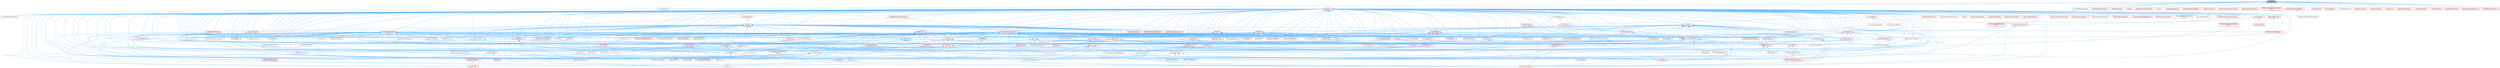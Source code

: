 digraph "TVariant.h"
{
 // INTERACTIVE_SVG=YES
 // LATEX_PDF_SIZE
  bgcolor="transparent";
  edge [fontname=Helvetica,fontsize=10,labelfontname=Helvetica,labelfontsize=10];
  node [fontname=Helvetica,fontsize=10,shape=box,height=0.2,width=0.4];
  Node1 [id="Node000001",label="TVariant.h",height=0.2,width=0.4,color="gray40", fillcolor="grey60", style="filled", fontcolor="black",tooltip=" "];
  Node1 -> Node2 [id="edge1_Node000001_Node000002",dir="back",color="steelblue1",style="solid",tooltip=" "];
  Node2 [id="Node000002",label="AnimNextPool.h",height=0.2,width=0.4,color="grey40", fillcolor="white", style="filled",URL="$d6/d95/AnimNextPool_8h.html",tooltip=" "];
  Node2 -> Node3 [id="edge2_Node000002_Node000003",dir="back",color="steelblue1",style="solid",tooltip=" "];
  Node3 [id="Node000003",label="AnimNextWorldSubsystem.h",height=0.2,width=0.4,color="grey40", fillcolor="white", style="filled",URL="$df/d2f/AnimNextWorldSubsystem_8h.html",tooltip=" "];
  Node1 -> Node4 [id="edge3_Node000001_Node000004",dir="back",color="steelblue1",style="solid",tooltip=" "];
  Node4 [id="Node000004",label="Attribute.h",height=0.2,width=0.4,color="red", fillcolor="#FFF0F0", style="filled",URL="$d4/d08/Attribute_8h.html",tooltip=" "];
  Node4 -> Node5 [id="edge4_Node000004_Node000005",dir="back",color="steelblue1",style="solid",tooltip=" "];
  Node5 [id="Node000005",label="AnimGraphNode_BoneDriven\lController.h",height=0.2,width=0.4,color="grey40", fillcolor="white", style="filled",URL="$df/df3/AnimGraphNode__BoneDrivenController_8h.html",tooltip=" "];
  Node4 -> Node6 [id="edge5_Node000004_Node000006",dir="back",color="steelblue1",style="solid",tooltip=" "];
  Node6 [id="Node000006",label="AnimatedAttribute.h",height=0.2,width=0.4,color="grey40", fillcolor="white", style="filled",URL="$dd/df4/AnimatedAttribute_8h.html",tooltip=" "];
  Node4 -> Node7 [id="edge6_Node000004_Node000007",dir="back",color="steelblue1",style="solid",tooltip=" "];
  Node7 [id="Node000007",label="AssetEditorViewportLayout.h",height=0.2,width=0.4,color="red", fillcolor="#FFF0F0", style="filled",URL="$df/d46/AssetEditorViewportLayout_8h.html",tooltip=" "];
  Node4 -> Node15 [id="edge7_Node000004_Node000015",dir="back",color="steelblue1",style="solid",tooltip=" "];
  Node15 [id="Node000015",label="AssetThumbnail.h",height=0.2,width=0.4,color="red", fillcolor="#FFF0F0", style="filled",URL="$d7/d61/AssetThumbnail_8h.html",tooltip=" "];
  Node15 -> Node24 [id="edge8_Node000015_Node000024",dir="back",color="steelblue1",style="solid",tooltip=" "];
  Node24 [id="Node000024",label="SDeleteAssetsDialog.h",height=0.2,width=0.4,color="grey40", fillcolor="white", style="filled",URL="$d7/d0d/SDeleteAssetsDialog_8h.html",tooltip=" "];
  Node4 -> Node26 [id="edge9_Node000004_Node000026",dir="back",color="steelblue1",style="solid",tooltip=" "];
  Node26 [id="Node000026",label="AsyncTaskNotification.h",height=0.2,width=0.4,color="red", fillcolor="#FFF0F0", style="filled",URL="$df/d7a/AsyncTaskNotification_8h.html",tooltip=" "];
  Node26 -> Node27 [id="edge10_Node000026_Node000027",dir="back",color="steelblue1",style="solid",tooltip=" "];
  Node27 [id="Node000027",label="CoreAsyncTaskNotification\lImpl.h",height=0.2,width=0.4,color="red", fillcolor="#FFF0F0", style="filled",URL="$dd/d5a/CoreAsyncTaskNotificationImpl_8h.html",tooltip=" "];
  Node4 -> Node37 [id="edge11_Node000004_Node000037",dir="back",color="steelblue1",style="solid",tooltip=" "];
  Node37 [id="Node000037",label="AsyncTreeDifferences.h",height=0.2,width=0.4,color="red", fillcolor="#FFF0F0", style="filled",URL="$dd/d63/AsyncTreeDifferences_8h.html",tooltip=" "];
  Node4 -> Node41 [id="edge12_Node000004_Node000041",dir="back",color="steelblue1",style="solid",tooltip=" "];
  Node41 [id="Node000041",label="BlueprintManagedListDetails.h",height=0.2,width=0.4,color="grey40", fillcolor="white", style="filled",URL="$da/d22/BlueprintManagedListDetails_8h.html",tooltip=" "];
  Node4 -> Node42 [id="edge13_Node000004_Node000042",dir="back",color="steelblue1",style="solid",tooltip=" "];
  Node42 [id="Node000042",label="Core.h",height=0.2,width=0.4,color="red", fillcolor="#FFF0F0", style="filled",URL="$d6/dd7/Core_8h.html",tooltip=" "];
  Node4 -> Node27 [id="edge14_Node000004_Node000027",dir="back",color="steelblue1",style="solid",tooltip=" "];
  Node4 -> Node49 [id="edge15_Node000004_Node000049",dir="back",color="steelblue1",style="solid",tooltip=" "];
  Node49 [id="Node000049",label="CoreSharedPCH.h",height=0.2,width=0.4,color="red", fillcolor="#FFF0F0", style="filled",URL="$d8/de5/CoreSharedPCH_8h.html",tooltip=" "];
  Node4 -> Node53 [id="edge16_Node000004_Node000053",dir="back",color="steelblue1",style="solid",tooltip=" "];
  Node53 [id="Node000053",label="CurveEditor.h",height=0.2,width=0.4,color="red", fillcolor="#FFF0F0", style="filled",URL="$d1/d27/CurveEditor_8h.html",tooltip=" "];
  Node53 -> Node62 [id="edge17_Node000053_Node000062",dir="back",color="steelblue1",style="solid",tooltip=" "];
  Node62 [id="Node000062",label="SCurveEditorPanel.h",height=0.2,width=0.4,color="grey40", fillcolor="white", style="filled",URL="$db/d60/SCurveEditorPanel_8h.html",tooltip=" "];
  Node53 -> Node69 [id="edge18_Node000053_Node000069",dir="back",color="steelblue1",style="solid",tooltip=" "];
  Node69 [id="Node000069",label="SCurveViewerPanel.h",height=0.2,width=0.4,color="grey40", fillcolor="white", style="filled",URL="$de/d3b/SCurveViewerPanel_8h.html",tooltip=" "];
  Node4 -> Node70 [id="edge19_Node000004_Node000070",dir="back",color="steelblue1",style="solid",tooltip=" "];
  Node70 [id="Node000070",label="CurveModel.h",height=0.2,width=0.4,color="red", fillcolor="#FFF0F0", style="filled",URL="$de/d1c/CurveModel_8h.html",tooltip=" "];
  Node70 -> Node53 [id="edge20_Node000070_Node000053",dir="back",color="steelblue1",style="solid",tooltip=" "];
  Node70 -> Node82 [id="edge21_Node000070_Node000082",dir="back",color="steelblue1",style="solid",tooltip=" "];
  Node82 [id="Node000082",label="PiecewiseCurveModel.h",height=0.2,width=0.4,color="grey40", fillcolor="white", style="filled",URL="$dc/dc4/PiecewiseCurveModel_8h.html",tooltip=" "];
  Node70 -> Node83 [id="edge22_Node000070_Node000083",dir="back",color="steelblue1",style="solid",tooltip=" "];
  Node83 [id="Node000083",label="RichCurveEditorModel.h",height=0.2,width=0.4,color="grey40", fillcolor="white", style="filled",URL="$d9/d48/RichCurveEditorModel_8h.html",tooltip=" "];
  Node4 -> Node85 [id="edge23_Node000004_Node000085",dir="back",color="steelblue1",style="solid",tooltip=" "];
  Node85 [id="Node000085",label="DeclarativeSyntaxSupport.h",height=0.2,width=0.4,color="red", fillcolor="#FFF0F0", style="filled",URL="$d9/d96/DeclarativeSyntaxSupport_8h.html",tooltip=" "];
  Node85 -> Node647 [id="edge24_Node000085_Node000647",dir="back",color="steelblue1",style="solid",tooltip=" "];
  Node647 [id="Node000647",label="DetailWidgetRow.h",height=0.2,width=0.4,color="red", fillcolor="#FFF0F0", style="filled",URL="$d4/d4d/DetailWidgetRow_8h.html",tooltip=" "];
  Node647 -> Node387 [id="edge25_Node000647_Node000387",dir="back",color="steelblue1",style="solid",tooltip=" "];
  Node387 [id="Node000387",label="PropertyCustomizationHelpers.h",height=0.2,width=0.4,color="red", fillcolor="#FFF0F0", style="filled",URL="$d7/dd0/PropertyCustomizationHelpers_8h.html",tooltip=" "];
  Node387 -> Node17 [id="edge26_Node000387_Node000017",dir="back",color="steelblue1",style="solid",tooltip=" "];
  Node17 [id="Node000017",label="DetailTreeNode.h",height=0.2,width=0.4,color="grey40", fillcolor="white", style="filled",URL="$d8/d32/DetailTreeNode_8h.html",tooltip=" "];
  Node85 -> Node723 [id="edge27_Node000085_Node000723",dir="back",color="steelblue1",style="solid",tooltip=" "];
  Node723 [id="Node000723",label="GraphEditor.h",height=0.2,width=0.4,color="red", fillcolor="#FFF0F0", style="filled",URL="$dc/dc5/GraphEditor_8h.html",tooltip=" "];
  Node723 -> Node724 [id="edge28_Node000723_Node000724",dir="back",color="steelblue1",style="solid",tooltip=" "];
  Node724 [id="Node000724",label="GraphEditorModule.h",height=0.2,width=0.4,color="grey40", fillcolor="white", style="filled",URL="$dc/db9/GraphEditorModule_8h.html",tooltip=" "];
  Node723 -> Node320 [id="edge29_Node000723_Node000320",dir="back",color="steelblue1",style="solid",tooltip=" "];
  Node320 [id="Node000320",label="SBlueprintDiff.h",height=0.2,width=0.4,color="grey40", fillcolor="white", style="filled",URL="$de/d6d/SBlueprintDiff_8h.html",tooltip=" "];
  Node723 -> Node102 [id="edge30_Node000723_Node000102",dir="back",color="steelblue1",style="solid",tooltip=" "];
  Node102 [id="Node000102",label="SGraphNode.h",height=0.2,width=0.4,color="red", fillcolor="#FFF0F0", style="filled",URL="$d2/d30/SGraphNode_8h.html",tooltip=" "];
  Node102 -> Node120 [id="edge31_Node000102_Node000120",dir="back",color="steelblue1",style="solid",tooltip=" "];
  Node120 [id="Node000120",label="SGraphPanel.h",height=0.2,width=0.4,color="grey40", fillcolor="white", style="filled",URL="$d2/dcf/SGraphPanel_8h.html",tooltip=" "];
  Node102 -> Node121 [id="edge32_Node000102_Node000121",dir="back",color="steelblue1",style="solid",tooltip=" "];
  Node121 [id="Node000121",label="SGraphPin.h",height=0.2,width=0.4,color="red", fillcolor="#FFF0F0", style="filled",URL="$d1/dd1/SGraphPin_8h.html",tooltip=" "];
  Node121 -> Node120 [id="edge33_Node000121_Node000120",dir="back",color="steelblue1",style="solid",tooltip=" "];
  Node723 -> Node120 [id="edge34_Node000723_Node000120",dir="back",color="steelblue1",style="solid",tooltip=" "];
  Node723 -> Node92 [id="edge35_Node000723_Node000092",dir="back",color="steelblue1",style="solid",tooltip=" "];
  Node92 [id="Node000092",label="SNodePanel.h",height=0.2,width=0.4,color="red", fillcolor="#FFF0F0", style="filled",URL="$da/db1/SNodePanel_8h.html",tooltip=" "];
  Node92 -> Node99 [id="edge36_Node000092_Node000099",dir="back",color="steelblue1",style="solid",tooltip=" "];
  Node99 [id="Node000099",label="SCommentBubble.h",height=0.2,width=0.4,color="grey40", fillcolor="white", style="filled",URL="$d9/d84/SCommentBubble_8h.html",tooltip=" "];
  Node92 -> Node100 [id="edge37_Node000092_Node000100",dir="back",color="steelblue1",style="solid",tooltip=" "];
  Node100 [id="Node000100",label="SDesignSurface.h",height=0.2,width=0.4,color="red", fillcolor="#FFF0F0", style="filled",URL="$d0/d2a/SDesignSurface_8h.html",tooltip=" "];
  Node92 -> Node102 [id="edge38_Node000092_Node000102",dir="back",color="steelblue1",style="solid",tooltip=" "];
  Node92 -> Node120 [id="edge39_Node000092_Node000120",dir="back",color="steelblue1",style="solid",tooltip=" "];
  Node85 -> Node387 [id="edge40_Node000085_Node000387",dir="back",color="steelblue1",style="solid",tooltip=" "];
  Node85 -> Node317 [id="edge41_Node000085_Node000317",dir="back",color="steelblue1",style="solid",tooltip=" "];
  Node317 [id="Node000317",label="PropertyInfoViewStyle.h",height=0.2,width=0.4,color="grey40", fillcolor="white", style="filled",URL="$d0/da8/PropertyInfoViewStyle_8h.html",tooltip=" "];
  Node85 -> Node320 [id="edge42_Node000085_Node000320",dir="back",color="steelblue1",style="solid",tooltip=" "];
  Node85 -> Node348 [id="edge43_Node000085_Node000348",dir="back",color="steelblue1",style="solid",tooltip=" "];
  Node348 [id="Node000348",label="SBlueprintNamespaceEntry.h",height=0.2,width=0.4,color="grey40", fillcolor="white", style="filled",URL="$d4/d22/SBlueprintNamespaceEntry_8h.html",tooltip=" "];
  Node85 -> Node746 [id="edge44_Node000085_Node000746",dir="back",color="steelblue1",style="solid",tooltip=" "];
  Node746 [id="Node000746",label="SBorder.h",height=0.2,width=0.4,color="red", fillcolor="#FFF0F0", style="filled",URL="$d2/d10/SBorder_8h.html",tooltip=" "];
  Node746 -> Node748 [id="edge45_Node000746_Node000748",dir="back",color="steelblue1",style="solid",tooltip=" "];
  Node748 [id="Node000748",label="SButton.h",height=0.2,width=0.4,color="red", fillcolor="#FFF0F0", style="filled",URL="$d4/d2a/SButton_8h.html",tooltip=" "];
  Node748 -> Node317 [id="edge46_Node000748_Node000317",dir="back",color="steelblue1",style="solid",tooltip=" "];
  Node748 -> Node390 [id="edge47_Node000748_Node000390",dir="back",color="steelblue1",style="solid",tooltip=" "];
  Node390 [id="Node000390",label="SBreadcrumbTrail.h",height=0.2,width=0.4,color="red", fillcolor="#FFF0F0", style="filled",URL="$d4/de2/SBreadcrumbTrail_8h.html",tooltip=" "];
  Node748 -> Node749 [id="edge48_Node000748_Node000749",dir="back",color="steelblue1",style="solid",tooltip=" "];
  Node749 [id="Node000749",label="SHyperlink.h",height=0.2,width=0.4,color="red", fillcolor="#FFF0F0", style="filled",URL="$d3/d8c/SHyperlink_8h.html",tooltip=" "];
  Node748 -> Node331 [id="edge49_Node000748_Node000331",dir="back",color="steelblue1",style="solid",tooltip=" "];
  Node331 [id="Node000331",label="SKeySelector.h",height=0.2,width=0.4,color="grey40", fillcolor="white", style="filled",URL="$de/d62/SKeySelector_8h.html",tooltip=" "];
  Node748 -> Node363 [id="edge50_Node000748_Node000363",dir="back",color="steelblue1",style="solid",tooltip=" "];
  Node363 [id="Node000363",label="SWindowTitleBar.h",height=0.2,width=0.4,color="grey40", fillcolor="white", style="filled",URL="$d0/dce/SWindowTitleBar_8h.html",tooltip=" "];
  Node746 -> Node699 [id="edge51_Node000746_Node000699",dir="back",color="steelblue1",style="solid",tooltip=" "];
  Node699 [id="Node000699",label="SDockTab.h",height=0.2,width=0.4,color="red", fillcolor="#FFF0F0", style="filled",URL="$d2/d6f/SDockTab_8h.html",tooltip=" "];
  Node746 -> Node751 [id="edge52_Node000746_Node000751",dir="back",color="steelblue1",style="solid",tooltip=" "];
  Node751 [id="Node000751",label="SEditableTextBox.h",height=0.2,width=0.4,color="red", fillcolor="#FFF0F0", style="filled",URL="$df/dd0/SEditableTextBox_8h.html",tooltip=" "];
  Node751 -> Node214 [id="edge53_Node000751_Node000214",dir="back",color="steelblue1",style="solid",tooltip=" "];
  Node214 [id="Node000214",label="SGridLineSpacingList.h",height=0.2,width=0.4,color="grey40", fillcolor="white", style="filled",URL="$db/d48/SGridLineSpacingList_8h.html",tooltip=" "];
  Node751 -> Node221 [id="edge54_Node000751_Node000221",dir="back",color="steelblue1",style="solid",tooltip=" "];
  Node221 [id="Node000221",label="SNumericDropDown.h",height=0.2,width=0.4,color="grey40", fillcolor="white", style="filled",URL="$d3/d12/SNumericDropDown_8h.html",tooltip=" "];
  Node751 -> Node752 [id="edge55_Node000751_Node000752",dir="back",color="steelblue1",style="solid",tooltip=" "];
  Node752 [id="Node000752",label="SSearchBox.h",height=0.2,width=0.4,color="red", fillcolor="#FFF0F0", style="filled",URL="$df/d3f/SSearchBox_8h.html",tooltip=" "];
  Node746 -> Node753 [id="edge56_Node000746_Node000753",dir="back",color="steelblue1",style="solid",tooltip=" "];
  Node753 [id="Node000753",label="SErrorText.h",height=0.2,width=0.4,color="red", fillcolor="#FFF0F0", style="filled",URL="$d7/d9a/SErrorText_8h.html",tooltip=" "];
  Node753 -> Node754 [id="edge57_Node000753_Node000754",dir="back",color="steelblue1",style="solid",tooltip=" "];
  Node754 [id="Node000754",label="SErrorHint.h",height=0.2,width=0.4,color="red", fillcolor="#FFF0F0", style="filled",URL="$d9/d4d/SErrorHint_8h.html",tooltip=" "];
  Node753 -> Node102 [id="edge58_Node000753_Node000102",dir="back",color="steelblue1",style="solid",tooltip=" "];
  Node746 -> Node756 [id="edge59_Node000746_Node000756",dir="back",color="steelblue1",style="solid",tooltip=" "];
  Node756 [id="Node000756",label="SExpandableButton.h",height=0.2,width=0.4,color="red", fillcolor="#FFF0F0", style="filled",URL="$d5/df7/SExpandableButton_8h.html",tooltip=" "];
  Node746 -> Node121 [id="edge60_Node000746_Node000121",dir="back",color="steelblue1",style="solid",tooltip=" "];
  Node746 -> Node757 [id="edge61_Node000746_Node000757",dir="back",color="steelblue1",style="solid",tooltip=" "];
  Node757 [id="Node000757",label="SHeaderRow.h",height=0.2,width=0.4,color="red", fillcolor="#FFF0F0", style="filled",URL="$d4/d31/SHeaderRow_8h.html",tooltip=" "];
  Node757 -> Node237 [id="edge62_Node000757_Node000237",dir="back",color="steelblue1",style="solid",tooltip=" "];
  Node237 [id="Node000237",label="STableRow.h",height=0.2,width=0.4,color="red", fillcolor="#FFF0F0", style="filled",URL="$d8/d43/STableRow_8h.html",tooltip=" "];
  Node237 -> Node317 [id="edge63_Node000237_Node000317",dir="back",color="steelblue1",style="solid",tooltip=" "];
  Node237 -> Node320 [id="edge64_Node000237_Node000320",dir="back",color="steelblue1",style="solid",tooltip=" "];
  Node237 -> Node24 [id="edge65_Node000237_Node000024",dir="back",color="steelblue1",style="solid",tooltip=" "];
  Node237 -> Node323 [id="edge66_Node000237_Node000323",dir="back",color="steelblue1",style="solid",tooltip=" "];
  Node323 [id="Node000323",label="SGraphActionMenu.h",height=0.2,width=0.4,color="red", fillcolor="#FFF0F0", style="filled",URL="$d0/d9a/SGraphActionMenu_8h.html",tooltip=" "];
  Node323 -> Node326 [id="edge67_Node000323_Node000326",dir="back",color="steelblue1",style="solid",tooltip=" "];
  Node326 [id="Node000326",label="SGraphPalette.h",height=0.2,width=0.4,color="red", fillcolor="#FFF0F0", style="filled",URL="$d5/dd1/SGraphPalette_8h.html",tooltip=" "];
  Node237 -> Node330 [id="edge68_Node000237_Node000330",dir="back",color="steelblue1",style="solid",tooltip=" "];
  Node330 [id="Node000330",label="SGraphPinComboBox.h",height=0.2,width=0.4,color="grey40", fillcolor="white", style="filled",URL="$dc/d3f/SGraphPinComboBox_8h.html",tooltip=" "];
  Node237 -> Node331 [id="edge69_Node000237_Node000331",dir="back",color="steelblue1",style="solid",tooltip=" "];
  Node237 -> Node332 [id="edge70_Node000237_Node000332",dir="back",color="steelblue1",style="solid",tooltip=" "];
  Node332 [id="Node000332",label="SKismetDebugTreeView.h",height=0.2,width=0.4,color="red", fillcolor="#FFF0F0", style="filled",URL="$dc/df5/SKismetDebugTreeView_8h.html",tooltip=" "];
  Node237 -> Node310 [id="edge71_Node000237_Node000310",dir="back",color="steelblue1",style="solid",tooltip=" "];
  Node310 [id="Node000310",label="SOutlinerView.h",height=0.2,width=0.4,color="grey40", fillcolor="white", style="filled",URL="$d5/de1/SOutlinerView_8h.html",tooltip=" "];
  Node237 -> Node254 [id="edge72_Node000237_Node000254",dir="back",color="steelblue1",style="solid",tooltip=" "];
  Node254 [id="Node000254",label="SSCSEditor.h",height=0.2,width=0.4,color="grey40", fillcolor="white", style="filled",URL="$d0/d2e/SSCSEditor_8h.html",tooltip=" "];
  Node746 -> Node780 [id="edge73_Node000746_Node000780",dir="back",color="steelblue1",style="solid",tooltip=" "];
  Node780 [id="Node000780",label="SMultiLineEditableTextBox.h",height=0.2,width=0.4,color="red", fillcolor="#FFF0F0", style="filled",URL="$da/d53/SMultiLineEditableTextBox_8h.html",tooltip=" "];
  Node746 -> Node398 [id="edge74_Node000746_Node000398",dir="back",color="steelblue1",style="solid",tooltip=" "];
  Node398 [id="Node000398",label="SNumericEntryBox.h",height=0.2,width=0.4,color="red", fillcolor="#FFF0F0", style="filled",URL="$d8/d1a/SNumericEntryBox_8h.html",tooltip=" "];
  Node746 -> Node782 [id="edge75_Node000746_Node000782",dir="back",color="steelblue1",style="solid",tooltip=" "];
  Node782 [id="Node000782",label="SScrollBar.h",height=0.2,width=0.4,color="red", fillcolor="#FFF0F0", style="filled",URL="$d4/dde/SScrollBar_8h.html",tooltip=" "];
  Node782 -> Node785 [id="edge76_Node000782_Node000785",dir="back",color="steelblue1",style="solid",tooltip=" "];
  Node785 [id="Node000785",label="SMultiLineEditableText.h",height=0.2,width=0.4,color="red", fillcolor="#FFF0F0", style="filled",URL="$d3/d39/SMultiLineEditableText_8h.html",tooltip=" "];
  Node785 -> Node780 [id="edge77_Node000785_Node000780",dir="back",color="steelblue1",style="solid",tooltip=" "];
  Node782 -> Node780 [id="edge78_Node000782_Node000780",dir="back",color="steelblue1",style="solid",tooltip=" "];
  Node746 -> Node237 [id="edge79_Node000746_Node000237",dir="back",color="steelblue1",style="solid",tooltip=" "];
  Node746 -> Node363 [id="edge80_Node000746_Node000363",dir="back",color="steelblue1",style="solid",tooltip=" "];
  Node85 -> Node163 [id="edge81_Node000085_Node000163",dir="back",color="steelblue1",style="solid",tooltip=" "];
  Node163 [id="Node000163",label="SBox.h",height=0.2,width=0.4,color="red", fillcolor="#FFF0F0", style="filled",URL="$dd/d43/SBox_8h.html",tooltip=" "];
  Node163 -> Node196 [id="edge82_Node000163_Node000196",dir="back",color="steelblue1",style="solid",tooltip=" "];
  Node196 [id="Node000196",label="SGameLayerManager.h",height=0.2,width=0.4,color="grey40", fillcolor="white", style="filled",URL="$da/d3a/SGameLayerManager_8h.html",tooltip=" "];
  Node163 -> Node197 [id="edge83_Node000163_Node000197",dir="back",color="steelblue1",style="solid",tooltip=" "];
  Node197 [id="Node000197",label="SLinkedBox.h",height=0.2,width=0.4,color="red", fillcolor="#FFF0F0", style="filled",URL="$d8/d89/SLinkedBox_8h.html",tooltip=" "];
  Node163 -> Node236 [id="edge84_Node000163_Node000236",dir="back",color="steelblue1",style="solid",tooltip=" "];
  Node236 [id="Node000236",label="SSafeZone.h",height=0.2,width=0.4,color="red", fillcolor="#FFF0F0", style="filled",URL="$df/de0/SSafeZone_8h.html",tooltip=" "];
  Node163 -> Node237 [id="edge85_Node000163_Node000237",dir="back",color="steelblue1",style="solid",tooltip=" "];
  Node163 -> Node363 [id="edge86_Node000163_Node000363",dir="back",color="steelblue1",style="solid",tooltip=" "];
  Node85 -> Node364 [id="edge87_Node000085_Node000364",dir="back",color="steelblue1",style="solid",tooltip=" "];
  Node364 [id="Node000364",label="SBoxPanel.h",height=0.2,width=0.4,color="red", fillcolor="#FFF0F0", style="filled",URL="$d8/de6/SBoxPanel_8h.html",tooltip=" "];
  Node364 -> Node387 [id="edge88_Node000364_Node000387",dir="back",color="steelblue1",style="solid",tooltip=" "];
  Node364 -> Node390 [id="edge89_Node000364_Node000390",dir="back",color="steelblue1",style="solid",tooltip=" "];
  Node364 -> Node214 [id="edge90_Node000364_Node000214",dir="back",color="steelblue1",style="solid",tooltip=" "];
  Node364 -> Node221 [id="edge91_Node000364_Node000221",dir="back",color="steelblue1",style="solid",tooltip=" "];
  Node364 -> Node398 [id="edge92_Node000364_Node000398",dir="back",color="steelblue1",style="solid",tooltip=" "];
  Node364 -> Node254 [id="edge93_Node000364_Node000254",dir="back",color="steelblue1",style="solid",tooltip=" "];
  Node364 -> Node409 [id="edge94_Node000364_Node000409",dir="back",color="steelblue1",style="solid",tooltip=" "];
  Node409 [id="Node000409",label="SSpinBox.h",height=0.2,width=0.4,color="red", fillcolor="#FFF0F0", style="filled",URL="$d5/da5/SSpinBox_8h.html",tooltip=" "];
  Node409 -> Node398 [id="edge95_Node000409_Node000398",dir="back",color="steelblue1",style="solid",tooltip=" "];
  Node364 -> Node237 [id="edge96_Node000364_Node000237",dir="back",color="steelblue1",style="solid",tooltip=" "];
  Node364 -> Node411 [id="edge97_Node000364_Node000411",dir="back",color="steelblue1",style="solid",tooltip=" "];
  Node411 [id="Node000411",label="STableViewBase.h",height=0.2,width=0.4,color="red", fillcolor="#FFF0F0", style="filled",URL="$da/d88/STableViewBase_8h.html",tooltip=" "];
  Node411 -> Node320 [id="edge98_Node000411_Node000320",dir="back",color="steelblue1",style="solid",tooltip=" "];
  Node411 -> Node348 [id="edge99_Node000411_Node000348",dir="back",color="steelblue1",style="solid",tooltip=" "];
  Node411 -> Node24 [id="edge100_Node000411_Node000024",dir="back",color="steelblue1",style="solid",tooltip=" "];
  Node411 -> Node323 [id="edge101_Node000411_Node000323",dir="back",color="steelblue1",style="solid",tooltip=" "];
  Node411 -> Node330 [id="edge102_Node000411_Node000330",dir="back",color="steelblue1",style="solid",tooltip=" "];
  Node411 -> Node331 [id="edge103_Node000411_Node000331",dir="back",color="steelblue1",style="solid",tooltip=" "];
  Node411 -> Node332 [id="edge104_Node000411_Node000332",dir="back",color="steelblue1",style="solid",tooltip=" "];
  Node411 -> Node310 [id="edge105_Node000411_Node000310",dir="back",color="steelblue1",style="solid",tooltip=" "];
  Node411 -> Node254 [id="edge106_Node000411_Node000254",dir="back",color="steelblue1",style="solid",tooltip=" "];
  Node411 -> Node237 [id="edge107_Node000411_Node000237",dir="back",color="steelblue1",style="solid",tooltip=" "];
  Node364 -> Node413 [id="edge108_Node000364_Node000413",dir="back",color="steelblue1",style="solid",tooltip=" "];
  Node413 [id="Node000413",label="SWindow.h",height=0.2,width=0.4,color="red", fillcolor="#FFF0F0", style="filled",URL="$d2/d6d/SWindow_8h.html",tooltip=" "];
  Node413 -> Node320 [id="edge109_Node000413_Node000320",dir="back",color="steelblue1",style="solid",tooltip=" "];
  Node413 -> Node681 [id="edge110_Node000413_Node000681",dir="back",color="steelblue1",style="solid",tooltip=" "];
  Node681 [id="Node000681",label="SViewport.h",height=0.2,width=0.4,color="red", fillcolor="#FFF0F0", style="filled",URL="$d8/db1/SViewport_8h.html",tooltip=" "];
  Node413 -> Node363 [id="edge111_Node000413_Node000363",dir="back",color="steelblue1",style="solid",tooltip=" "];
  Node413 -> Node684 [id="edge112_Node000413_Node000684",dir="back",color="steelblue1",style="solid",tooltip=" "];
  Node684 [id="Node000684",label="SWorldPartitionBuildNavigation\lDialog.h",height=0.2,width=0.4,color="grey40", fillcolor="white", style="filled",URL="$d0/d61/SWorldPartitionBuildNavigationDialog_8h.html",tooltip=" "];
  Node413 -> Node626 [id="edge113_Node000413_Node000626",dir="back",color="steelblue1",style="solid",tooltip=" "];
  Node626 [id="Node000626",label="SlateApplication.h",height=0.2,width=0.4,color="red", fillcolor="#FFF0F0", style="filled",URL="$db/d28/SlateApplication_8h.html",tooltip=" "];
  Node626 -> Node317 [id="edge114_Node000626_Node000317",dir="back",color="steelblue1",style="solid",tooltip=" "];
  Node626 -> Node214 [id="edge115_Node000626_Node000214",dir="back",color="steelblue1",style="solid",tooltip=" "];
  Node626 -> Node221 [id="edge116_Node000626_Node000221",dir="back",color="steelblue1",style="solid",tooltip=" "];
  Node626 -> Node409 [id="edge117_Node000626_Node000409",dir="back",color="steelblue1",style="solid",tooltip=" "];
  Node413 -> Node686 [id="edge118_Node000413_Node000686",dir="back",color="steelblue1",style="solid",tooltip=" "];
  Node686 [id="Node000686",label="TabManager.h",height=0.2,width=0.4,color="red", fillcolor="#FFF0F0", style="filled",URL="$db/d9a/TabManager_8h.html",tooltip=" "];
  Node686 -> Node699 [id="edge119_Node000686_Node000699",dir="back",color="steelblue1",style="solid",tooltip=" "];
  Node686 -> Node601 [id="edge120_Node000686_Node000601",dir="back",color="steelblue1",style="solid",tooltip=" "];
  Node601 [id="Node000601",label="WorkflowTabManager.h",height=0.2,width=0.4,color="red", fillcolor="#FFF0F0", style="filled",URL="$d7/d36/WorkflowTabManager_8h.html",tooltip=" "];
  Node364 -> Node363 [id="edge121_Node000364_Node000363",dir="back",color="steelblue1",style="solid",tooltip=" "];
  Node85 -> Node390 [id="edge122_Node000085_Node000390",dir="back",color="steelblue1",style="solid",tooltip=" "];
  Node85 -> Node748 [id="edge123_Node000085_Node000748",dir="back",color="steelblue1",style="solid",tooltip=" "];
  Node85 -> Node709 [id="edge124_Node000085_Node000709",dir="back",color="steelblue1",style="solid",tooltip=" "];
  Node709 [id="Node000709",label="SCanvas.h",height=0.2,width=0.4,color="red", fillcolor="#FFF0F0", style="filled",URL="$d4/dfa/SCanvas_8h.html",tooltip=" "];
  Node709 -> Node196 [id="edge125_Node000709_Node000196",dir="back",color="steelblue1",style="solid",tooltip=" "];
  Node85 -> Node788 [id="edge126_Node000085_Node000788",dir="back",color="steelblue1",style="solid",tooltip=" "];
  Node788 [id="Node000788",label="SCheckBox.h",height=0.2,width=0.4,color="red", fillcolor="#FFF0F0", style="filled",URL="$d8/d16/SCheckBox_8h.html",tooltip=" "];
  Node788 -> Node790 [id="edge127_Node000788_Node000790",dir="back",color="steelblue1",style="solid",tooltip=" "];
  Node790 [id="Node000790",label="SNotificationList.h",height=0.2,width=0.4,color="red", fillcolor="#FFF0F0", style="filled",URL="$d7/d9f/SNotificationList_8h.html",tooltip=" "];
  Node788 -> Node398 [id="edge128_Node000788_Node000398",dir="back",color="steelblue1",style="solid",tooltip=" "];
  Node788 -> Node792 [id="edge129_Node000788_Node000792",dir="back",color="steelblue1",style="solid",tooltip=" "];
  Node792 [id="Node000792",label="SViewportToolBarComboMenu.h",height=0.2,width=0.4,color="grey40", fillcolor="white", style="filled",URL="$de/d6a/SViewportToolBarComboMenu_8h.html",tooltip=" "];
  Node85 -> Node866 [id="edge130_Node000085_Node000866",dir="back",color="steelblue1",style="solid",tooltip=" "];
  Node866 [id="Node000866",label="SColorBlock.h",height=0.2,width=0.4,color="red", fillcolor="#FFF0F0", style="filled",URL="$da/d3e/SColorBlock_8h.html",tooltip=" "];
  Node866 -> Node398 [id="edge131_Node000866_Node000398",dir="back",color="steelblue1",style="solid",tooltip=" "];
  Node85 -> Node867 [id="edge132_Node000085_Node000867",dir="back",color="steelblue1",style="solid",tooltip=" "];
  Node867 [id="Node000867",label="SColorGradientEditor.h",height=0.2,width=0.4,color="grey40", fillcolor="white", style="filled",URL="$d3/d99/SColorGradientEditor_8h.html",tooltip=" "];
  Node867 -> Node798 [id="edge133_Node000867_Node000798",dir="back",color="steelblue1",style="solid",tooltip=" "];
  Node798 [id="Node000798",label="SCurveEditor.h",height=0.2,width=0.4,color="red", fillcolor="#FFF0F0", style="filled",URL="$db/d9a/SCurveEditor_8h.html",tooltip=" "];
  Node85 -> Node868 [id="edge134_Node000085_Node000868",dir="back",color="steelblue1",style="solid",tooltip=" "];
  Node868 [id="Node000868",label="SColorGradingWheel.h",height=0.2,width=0.4,color="grey40", fillcolor="white", style="filled",URL="$da/d87/SColorGradingWheel_8h.html",tooltip=" "];
  Node85 -> Node869 [id="edge135_Node000085_Node000869",dir="back",color="steelblue1",style="solid",tooltip=" "];
  Node869 [id="Node000869",label="SColorSpectrum.h",height=0.2,width=0.4,color="red", fillcolor="#FFF0F0", style="filled",URL="$d7/db4/SColorSpectrum_8h.html",tooltip=" "];
  Node85 -> Node870 [id="edge136_Node000085_Node000870",dir="back",color="steelblue1",style="solid",tooltip=" "];
  Node870 [id="Node000870",label="SColorWheel.h",height=0.2,width=0.4,color="red", fillcolor="#FFF0F0", style="filled",URL="$df/de7/SColorWheel_8h.html",tooltip=" "];
  Node85 -> Node99 [id="edge137_Node000085_Node000099",dir="back",color="steelblue1",style="solid",tooltip=" "];
  Node85 -> Node794 [id="edge138_Node000085_Node000794",dir="back",color="steelblue1",style="solid",tooltip=" "];
  Node794 [id="Node000794",label="SComplexGradient.h",height=0.2,width=0.4,color="grey40", fillcolor="white", style="filled",URL="$d9/de3/SComplexGradient_8h.html",tooltip=" "];
  Node85 -> Node855 [id="edge139_Node000085_Node000855",dir="back",color="steelblue1",style="solid",tooltip=" "];
  Node855 [id="Node000855",label="SConstraintCanvas.h",height=0.2,width=0.4,color="red", fillcolor="#FFF0F0", style="filled",URL="$d4/d58/SConstraintCanvas_8h.html",tooltip=" "];
  Node85 -> Node795 [id="edge140_Node000085_Node000795",dir="back",color="steelblue1",style="solid",tooltip=" "];
  Node795 [id="Node000795",label="SContentReference.h",height=0.2,width=0.4,color="grey40", fillcolor="white", style="filled",URL="$d3/dc5/SContentReference_8h.html",tooltip=" "];
  Node85 -> Node798 [id="edge141_Node000085_Node000798",dir="back",color="steelblue1",style="solid",tooltip=" "];
  Node85 -> Node62 [id="edge142_Node000085_Node000062",dir="back",color="steelblue1",style="solid",tooltip=" "];
  Node85 -> Node803 [id="edge143_Node000085_Node000803",dir="back",color="steelblue1",style="solid",tooltip=" "];
  Node803 [id="Node000803",label="SCurveEditorView.h",height=0.2,width=0.4,color="grey40", fillcolor="white", style="filled",URL="$dd/d32/SCurveEditorView_8h.html",tooltip=" "];
  Node803 -> Node69 [id="edge144_Node000803_Node000069",dir="back",color="steelblue1",style="solid",tooltip=" "];
  Node803 -> Node215 [id="edge145_Node000803_Node000215",dir="back",color="steelblue1",style="solid",tooltip=" "];
  Node215 [id="Node000215",label="SInteractiveCurveEditorView.h",height=0.2,width=0.4,color="red", fillcolor="#FFF0F0", style="filled",URL="$d2/dd9/SInteractiveCurveEditorView_8h.html",tooltip=" "];
  Node85 -> Node69 [id="edge146_Node000085_Node000069",dir="back",color="steelblue1",style="solid",tooltip=" "];
  Node85 -> Node856 [id="edge147_Node000085_Node000856",dir="back",color="steelblue1",style="solid",tooltip=" "];
  Node856 [id="Node000856",label="SDPIScaler.h",height=0.2,width=0.4,color="red", fillcolor="#FFF0F0", style="filled",URL="$de/dda/SDPIScaler_8h.html",tooltip=" "];
  Node85 -> Node24 [id="edge148_Node000085_Node000024",dir="back",color="steelblue1",style="solid",tooltip=" "];
  Node85 -> Node100 [id="edge149_Node000085_Node000100",dir="back",color="steelblue1",style="solid",tooltip=" "];
  Node85 -> Node699 [id="edge150_Node000085_Node000699",dir="back",color="steelblue1",style="solid",tooltip=" "];
  Node85 -> Node804 [id="edge151_Node000085_Node000804",dir="back",color="steelblue1",style="solid",tooltip=" "];
  Node804 [id="Node000804",label="SEditableLabel.h",height=0.2,width=0.4,color="grey40", fillcolor="white", style="filled",URL="$dd/db3/SEditableLabel_8h.html",tooltip=" "];
  Node85 -> Node914 [id="edge152_Node000085_Node000914",dir="back",color="steelblue1",style="solid",tooltip=" "];
  Node914 [id="Node000914",label="SEditableText.h",height=0.2,width=0.4,color="red", fillcolor="#FFF0F0", style="filled",URL="$df/df7/SEditableText_8h.html",tooltip=" "];
  Node914 -> Node751 [id="edge153_Node000914_Node000751",dir="back",color="steelblue1",style="solid",tooltip=" "];
  Node914 -> Node398 [id="edge154_Node000914_Node000398",dir="back",color="steelblue1",style="solid",tooltip=" "];
  Node914 -> Node409 [id="edge155_Node000914_Node000409",dir="back",color="steelblue1",style="solid",tooltip=" "];
  Node85 -> Node751 [id="edge156_Node000085_Node000751",dir="back",color="steelblue1",style="solid",tooltip=" "];
  Node85 -> Node805 [id="edge157_Node000085_Node000805",dir="back",color="steelblue1",style="solid",tooltip=" "];
  Node805 [id="Node000805",label="SEditorViewportToolBarButton.h",height=0.2,width=0.4,color="grey40", fillcolor="white", style="filled",URL="$d1/da1/SEditorViewportToolBarButton_8h.html",tooltip=" "];
  Node85 -> Node806 [id="edge158_Node000085_Node000806",dir="back",color="steelblue1",style="solid",tooltip=" "];
  Node806 [id="Node000806",label="SEditorViewportToolBarMenu.h",height=0.2,width=0.4,color="red", fillcolor="#FFF0F0", style="filled",URL="$dd/dec/SEditorViewportToolBarMenu_8h.html",tooltip=" "];
  Node85 -> Node754 [id="edge159_Node000085_Node000754",dir="back",color="steelblue1",style="solid",tooltip=" "];
  Node85 -> Node753 [id="edge160_Node000085_Node000753",dir="back",color="steelblue1",style="solid",tooltip=" "];
  Node85 -> Node756 [id="edge161_Node000085_Node000756",dir="back",color="steelblue1",style="solid",tooltip=" "];
  Node85 -> Node809 [id="edge162_Node000085_Node000809",dir="back",color="steelblue1",style="solid",tooltip=" "];
  Node809 [id="Node000809",label="SExpanderArrow.h",height=0.2,width=0.4,color="red", fillcolor="#FFF0F0", style="filled",URL="$df/dca/SExpanderArrow_8h.html",tooltip=" "];
  Node809 -> Node323 [id="edge163_Node000809_Node000323",dir="back",color="steelblue1",style="solid",tooltip=" "];
  Node809 -> Node237 [id="edge164_Node000809_Node000237",dir="back",color="steelblue1",style="solid",tooltip=" "];
  Node85 -> Node811 [id="edge165_Node000085_Node000811",dir="back",color="steelblue1",style="solid",tooltip=" "];
  Node811 [id="Node000811",label="SFxWidget.h",height=0.2,width=0.4,color="red", fillcolor="#FFF0F0", style="filled",URL="$d6/dc0/SFxWidget_8h.html",tooltip=" "];
  Node85 -> Node196 [id="edge166_Node000085_Node000196",dir="back",color="steelblue1",style="solid",tooltip=" "];
  Node85 -> Node323 [id="edge167_Node000085_Node000323",dir="back",color="steelblue1",style="solid",tooltip=" "];
  Node85 -> Node102 [id="edge168_Node000085_Node000102",dir="back",color="steelblue1",style="solid",tooltip=" "];
  Node85 -> Node326 [id="edge169_Node000085_Node000326",dir="back",color="steelblue1",style="solid",tooltip=" "];
  Node85 -> Node120 [id="edge170_Node000085_Node000120",dir="back",color="steelblue1",style="solid",tooltip=" "];
  Node85 -> Node121 [id="edge171_Node000085_Node000121",dir="back",color="steelblue1",style="solid",tooltip=" "];
  Node85 -> Node330 [id="edge172_Node000085_Node000330",dir="back",color="steelblue1",style="solid",tooltip=" "];
  Node85 -> Node812 [id="edge173_Node000085_Node000812",dir="back",color="steelblue1",style="solid",tooltip=" "];
  Node812 [id="Node000812",label="SGraphPreviewer.h",height=0.2,width=0.4,color="grey40", fillcolor="white", style="filled",URL="$d6/d09/SGraphPreviewer_8h.html",tooltip=" "];
  Node85 -> Node214 [id="edge174_Node000085_Node000214",dir="back",color="steelblue1",style="solid",tooltip=" "];
  Node85 -> Node857 [id="edge175_Node000085_Node000857",dir="back",color="steelblue1",style="solid",tooltip=" "];
  Node857 [id="Node000857",label="SGridPanel.h",height=0.2,width=0.4,color="red", fillcolor="#FFF0F0", style="filled",URL="$d2/d4c/SGridPanel_8h.html",tooltip=" "];
  Node85 -> Node757 [id="edge176_Node000085_Node000757",dir="back",color="steelblue1",style="solid",tooltip=" "];
  Node85 -> Node749 [id="edge177_Node000085_Node000749",dir="back",color="steelblue1",style="solid",tooltip=" "];
  Node85 -> Node873 [id="edge178_Node000085_Node000873",dir="back",color="steelblue1",style="solid",tooltip=" "];
  Node873 [id="Node000873",label="SImage.h",height=0.2,width=0.4,color="red", fillcolor="#FFF0F0", style="filled",URL="$d9/dbd/SImage_8h.html",tooltip=" "];
  Node873 -> Node317 [id="edge179_Node000873_Node000317",dir="back",color="steelblue1",style="solid",tooltip=" "];
  Node873 -> Node390 [id="edge180_Node000873_Node000390",dir="back",color="steelblue1",style="solid",tooltip=" "];
  Node873 -> Node409 [id="edge181_Node000873_Node000409",dir="back",color="steelblue1",style="solid",tooltip=" "];
  Node873 -> Node363 [id="edge182_Node000873_Node000363",dir="back",color="steelblue1",style="solid",tooltip=" "];
  Node85 -> Node813 [id="edge183_Node000085_Node000813",dir="back",color="steelblue1",style="solid",tooltip=" "];
  Node813 [id="Node000813",label="SInlineEditableTextBlock.h",height=0.2,width=0.4,color="red", fillcolor="#FFF0F0", style="filled",URL="$d7/dd8/SInlineEditableTextBlock_8h.html",tooltip=" "];
  Node85 -> Node814 [id="edge184_Node000085_Node000814",dir="back",color="steelblue1",style="solid",tooltip=" "];
  Node814 [id="Node000814",label="SInputKeySelector.h",height=0.2,width=0.4,color="grey40", fillcolor="white", style="filled",URL="$db/d15/SInputKeySelector_8h.html",tooltip=" "];
  Node85 -> Node215 [id="edge185_Node000085_Node000215",dir="back",color="steelblue1",style="solid",tooltip=" "];
  Node85 -> Node817 [id="edge186_Node000085_Node000817",dir="back",color="steelblue1",style="solid",tooltip=" "];
  Node817 [id="Node000817",label="SKeyNavigationButtons.h",height=0.2,width=0.4,color="grey40", fillcolor="white", style="filled",URL="$d4/dfa/SKeyNavigationButtons_8h.html",tooltip=" "];
  Node85 -> Node331 [id="edge187_Node000085_Node000331",dir="back",color="steelblue1",style="solid",tooltip=" "];
  Node85 -> Node332 [id="edge188_Node000085_Node000332",dir="back",color="steelblue1",style="solid",tooltip=" "];
  Node85 -> Node197 [id="edge189_Node000085_Node000197",dir="back",color="steelblue1",style="solid",tooltip=" "];
  Node85 -> Node885 [id="edge190_Node000085_Node000885",dir="back",color="steelblue1",style="solid",tooltip=" "];
  Node885 [id="Node000885",label="SMenuAnchor.h",height=0.2,width=0.4,color="red", fillcolor="#FFF0F0", style="filled",URL="$d3/d52/SMenuAnchor_8h.html",tooltip=" "];
  Node885 -> Node390 [id="edge191_Node000885_Node000390",dir="back",color="steelblue1",style="solid",tooltip=" "];
  Node85 -> Node823 [id="edge192_Node000085_Node000823",dir="back",color="steelblue1",style="solid",tooltip=" "];
  Node823 [id="Node000823",label="SModeWidget.h",height=0.2,width=0.4,color="grey40", fillcolor="white", style="filled",URL="$da/d03/SModeWidget_8h.html",tooltip=" "];
  Node823 -> Node824 [id="edge193_Node000823_Node000824",dir="back",color="steelblue1",style="solid",tooltip=" "];
  Node824 [id="Node000824",label="SBlueprintEditorToolbar.h",height=0.2,width=0.4,color="grey40", fillcolor="white", style="filled",URL="$db/df2/SBlueprintEditorToolbar_8h.html",tooltip=" "];
  Node85 -> Node785 [id="edge194_Node000085_Node000785",dir="back",color="steelblue1",style="solid",tooltip=" "];
  Node85 -> Node780 [id="edge195_Node000085_Node000780",dir="back",color="steelblue1",style="solid",tooltip=" "];
  Node85 -> Node179 [id="edge196_Node000085_Node000179",dir="back",color="steelblue1",style="solid",tooltip=" "];
  Node179 [id="Node000179",label="SNameComboBox.h",height=0.2,width=0.4,color="red", fillcolor="#FFF0F0", style="filled",URL="$d8/d4b/SNameComboBox_8h.html",tooltip=" "];
  Node85 -> Node92 [id="edge197_Node000085_Node000092",dir="back",color="steelblue1",style="solid",tooltip=" "];
  Node85 -> Node790 [id="edge198_Node000085_Node000790",dir="back",color="steelblue1",style="solid",tooltip=" "];
  Node85 -> Node221 [id="edge199_Node000085_Node000221",dir="back",color="steelblue1",style="solid",tooltip=" "];
  Node85 -> Node398 [id="edge200_Node000085_Node000398",dir="back",color="steelblue1",style="solid",tooltip=" "];
  Node85 -> Node825 [id="edge201_Node000085_Node000825",dir="back",color="steelblue1",style="solid",tooltip=" "];
  Node825 [id="Node000825",label="SObjectBindingTag.h",height=0.2,width=0.4,color="grey40", fillcolor="white", style="filled",URL="$dc/d49/SObjectBindingTag_8h.html",tooltip=" "];
  Node85 -> Node827 [id="edge202_Node000085_Node000827",dir="back",color="steelblue1",style="solid",tooltip=" "];
  Node827 [id="Node000827",label="SOutlinerItemViewBase.h",height=0.2,width=0.4,color="red", fillcolor="#FFF0F0", style="filled",URL="$d8/d1b/SOutlinerItemViewBase_8h.html",tooltip=" "];
  Node85 -> Node310 [id="edge203_Node000085_Node000310",dir="back",color="steelblue1",style="solid",tooltip=" "];
  Node85 -> Node889 [id="edge204_Node000085_Node000889",dir="back",color="steelblue1",style="solid",tooltip=" "];
  Node889 [id="Node000889",label="SOverlay.h",height=0.2,width=0.4,color="red", fillcolor="#FFF0F0", style="filled",URL="$d2/d4b/SOverlay_8h.html",tooltip=" "];
  Node889 -> Node102 [id="edge205_Node000889_Node000102",dir="back",color="steelblue1",style="solid",tooltip=" "];
  Node889 -> Node413 [id="edge206_Node000889_Node000413",dir="back",color="steelblue1",style="solid",tooltip=" "];
  Node889 -> Node363 [id="edge207_Node000889_Node000363",dir="back",color="steelblue1",style="solid",tooltip=" "];
  Node85 -> Node877 [id="edge208_Node000085_Node000877",dir="back",color="steelblue1",style="solid",tooltip=" "];
  Node877 [id="Node000877",label="SProgressBar.h",height=0.2,width=0.4,color="red", fillcolor="#FFF0F0", style="filled",URL="$d6/df9/SProgressBar_8h.html",tooltip=" "];
  Node85 -> Node891 [id="edge209_Node000085_Node000891",dir="back",color="steelblue1",style="solid",tooltip=" "];
  Node891 [id="Node000891",label="SRadialBox.h",height=0.2,width=0.4,color="grey40", fillcolor="white", style="filled",URL="$d5/de5/SRadialBox_8h.html",tooltip=" "];
  Node85 -> Node833 [id="edge210_Node000085_Node000833",dir="back",color="steelblue1",style="solid",tooltip=" "];
  Node833 [id="Node000833",label="SResetToDefaultMenu.h",height=0.2,width=0.4,color="grey40", fillcolor="white", style="filled",URL="$db/dad/SResetToDefaultMenu_8h.html",tooltip=" "];
  Node833 -> Node387 [id="edge211_Node000833_Node000387",dir="back",color="steelblue1",style="solid",tooltip=" "];
  Node85 -> Node910 [id="edge212_Node000085_Node000910",dir="back",color="steelblue1",style="solid",tooltip=" "];
  Node910 [id="Node000910",label="SRichTextBlock.h",height=0.2,width=0.4,color="red", fillcolor="#FFF0F0", style="filled",URL="$dd/d4c/SRichTextBlock_8h.html",tooltip=" "];
  Node85 -> Node254 [id="edge213_Node000085_Node000254",dir="back",color="steelblue1",style="solid",tooltip=" "];
  Node85 -> Node236 [id="edge214_Node000085_Node000236",dir="back",color="steelblue1",style="solid",tooltip=" "];
  Node85 -> Node836 [id="edge215_Node000085_Node000836",dir="back",color="steelblue1",style="solid",tooltip=" "];
  Node836 [id="Node000836",label="SScaleBox.h",height=0.2,width=0.4,color="grey40", fillcolor="white", style="filled",URL="$d4/d07/SScaleBox_8h.html",tooltip=" "];
  Node85 -> Node782 [id="edge216_Node000085_Node000782",dir="back",color="steelblue1",style="solid",tooltip=" "];
  Node85 -> Node837 [id="edge217_Node000085_Node000837",dir="back",color="steelblue1",style="solid",tooltip=" "];
  Node837 [id="Node000837",label="SScrollBorder.h",height=0.2,width=0.4,color="red", fillcolor="#FFF0F0", style="filled",URL="$d2/dae/SScrollBorder_8h.html",tooltip=" "];
  Node85 -> Node752 [id="edge218_Node000085_Node000752",dir="back",color="steelblue1",style="solid",tooltip=" "];
  Node85 -> Node839 [id="edge219_Node000085_Node000839",dir="back",color="steelblue1",style="solid",tooltip=" "];
  Node839 [id="Node000839",label="SSimpleGradient.h",height=0.2,width=0.4,color="grey40", fillcolor="white", style="filled",URL="$d6/dd0/SSimpleGradient_8h.html",tooltip=" "];
  Node85 -> Node879 [id="edge220_Node000085_Node000879",dir="back",color="steelblue1",style="solid",tooltip=" "];
  Node879 [id="Node000879",label="SSlider.h",height=0.2,width=0.4,color="red", fillcolor="#FFF0F0", style="filled",URL="$dd/d92/SSlider_8h.html",tooltip=" "];
  Node85 -> Node881 [id="edge221_Node000085_Node000881",dir="back",color="steelblue1",style="solid",tooltip=" "];
  Node881 [id="Node000881",label="SSpacer.h",height=0.2,width=0.4,color="red", fillcolor="#FFF0F0", style="filled",URL="$df/d67/SSpacer_8h.html",tooltip=" "];
  Node881 -> Node647 [id="edge222_Node000881_Node000647",dir="back",color="steelblue1",style="solid",tooltip=" "];
  Node881 -> Node363 [id="edge223_Node000881_Node000363",dir="back",color="steelblue1",style="solid",tooltip=" "];
  Node85 -> Node409 [id="edge224_Node000085_Node000409",dir="back",color="steelblue1",style="solid",tooltip=" "];
  Node85 -> Node895 [id="edge225_Node000085_Node000895",dir="back",color="steelblue1",style="solid",tooltip=" "];
  Node895 [id="Node000895",label="SSplitter.h",height=0.2,width=0.4,color="red", fillcolor="#FFF0F0", style="filled",URL="$d1/d14/SSplitter_8h.html",tooltip=" "];
  Node895 -> Node896 [id="edge226_Node000895_Node000896",dir="back",color="steelblue1",style="solid",tooltip=" "];
  Node896 [id="Node000896",label="DetailColumnSizeData.h",height=0.2,width=0.4,color="grey40", fillcolor="white", style="filled",URL="$d4/de2/DetailColumnSizeData_8h.html",tooltip=" "];
  Node895 -> Node757 [id="edge227_Node000895_Node000757",dir="back",color="steelblue1",style="solid",tooltip=" "];
  Node85 -> Node237 [id="edge228_Node000085_Node000237",dir="back",color="steelblue1",style="solid",tooltip=" "];
  Node85 -> Node884 [id="edge229_Node000085_Node000884",dir="back",color="steelblue1",style="solid",tooltip=" "];
  Node884 [id="Node000884",label="STextBlock.h",height=0.2,width=0.4,color="red", fillcolor="#FFF0F0", style="filled",URL="$d6/d4f/STextBlock_8h.html",tooltip=" "];
  Node884 -> Node753 [id="edge230_Node000884_Node000753",dir="back",color="steelblue1",style="solid",tooltip=" "];
  Node884 -> Node214 [id="edge231_Node000884_Node000214",dir="back",color="steelblue1",style="solid",tooltip=" "];
  Node884 -> Node749 [id="edge232_Node000884_Node000749",dir="back",color="steelblue1",style="solid",tooltip=" "];
  Node884 -> Node885 [id="edge233_Node000884_Node000885",dir="back",color="steelblue1",style="solid",tooltip=" "];
  Node884 -> Node221 [id="edge234_Node000884_Node000221",dir="back",color="steelblue1",style="solid",tooltip=" "];
  Node884 -> Node398 [id="edge235_Node000884_Node000398",dir="back",color="steelblue1",style="solid",tooltip=" "];
  Node884 -> Node409 [id="edge236_Node000884_Node000409",dir="back",color="steelblue1",style="solid",tooltip=" "];
  Node884 -> Node363 [id="edge237_Node000884_Node000363",dir="back",color="steelblue1",style="solid",tooltip=" "];
  Node85 -> Node185 [id="edge238_Node000085_Node000185",dir="back",color="steelblue1",style="solid",tooltip=" "];
  Node185 [id="Node000185",label="STextComboBox.h",height=0.2,width=0.4,color="red", fillcolor="#FFF0F0", style="filled",URL="$d6/d14/STextComboBox_8h.html",tooltip=" "];
  Node85 -> Node843 [id="edge239_Node000085_Node000843",dir="back",color="steelblue1",style="solid",tooltip=" "];
  Node843 [id="Node000843",label="STimecodeProvider.h",height=0.2,width=0.4,color="grey40", fillcolor="white", style="filled",URL="$d6/d66/STimecodeProvider_8h.html",tooltip=" "];
  Node85 -> Node222 [id="edge240_Node000085_Node000222",dir="back",color="steelblue1",style="solid",tooltip=" "];
  Node222 [id="Node000222",label="SToolBarButtonBlock.h",height=0.2,width=0.4,color="red", fillcolor="#FFF0F0", style="filled",URL="$d9/d9a/SToolBarButtonBlock_8h.html",tooltip=" "];
  Node85 -> Node224 [id="edge241_Node000085_Node000224",dir="back",color="steelblue1",style="solid",tooltip=" "];
  Node224 [id="Node000224",label="SToolBarComboButtonBlock.h",height=0.2,width=0.4,color="red", fillcolor="#FFF0F0", style="filled",URL="$d9/d77/SToolBarComboButtonBlock_8h.html",tooltip=" "];
  Node85 -> Node225 [id="edge242_Node000085_Node000225",dir="back",color="steelblue1",style="solid",tooltip=" "];
  Node225 [id="Node000225",label="SToolBarStackButtonBlock.h",height=0.2,width=0.4,color="grey40", fillcolor="white", style="filled",URL="$d2/d83/SToolBarStackButtonBlock_8h.html",tooltip=" "];
  Node85 -> Node844 [id="edge243_Node000085_Node000844",dir="back",color="steelblue1",style="solid",tooltip=" "];
  Node844 [id="Node000844",label="SToolTip.h",height=0.2,width=0.4,color="red", fillcolor="#FFF0F0", style="filled",URL="$db/da8/SToolTip_8h.html",tooltip=" "];
  Node844 -> Node254 [id="edge244_Node000844_Node000254",dir="back",color="steelblue1",style="solid",tooltip=" "];
  Node85 -> Node899 [id="edge245_Node000085_Node000899",dir="back",color="steelblue1",style="solid",tooltip=" "];
  Node899 [id="Node000899",label="SUniformGridPanel.h",height=0.2,width=0.4,color="red", fillcolor="#FFF0F0", style="filled",URL="$de/d98/SUniformGridPanel_8h.html",tooltip=" "];
  Node85 -> Node900 [id="edge246_Node000085_Node000900",dir="back",color="steelblue1",style="solid",tooltip=" "];
  Node900 [id="Node000900",label="SUniformWrapPanel.h",height=0.2,width=0.4,color="red", fillcolor="#FFF0F0", style="filled",URL="$dc/de4/SUniformWrapPanel_8h.html",tooltip=" "];
  Node85 -> Node681 [id="edge247_Node000085_Node000681",dir="back",color="steelblue1",style="solid",tooltip=" "];
  Node85 -> Node792 [id="edge248_Node000085_Node000792",dir="back",color="steelblue1",style="solid",tooltip=" "];
  Node85 -> Node851 [id="edge249_Node000085_Node000851",dir="back",color="steelblue1",style="solid",tooltip=" "];
  Node851 [id="Node000851",label="SViewportToolBarIconMenu.h",height=0.2,width=0.4,color="grey40", fillcolor="white", style="filled",URL="$dc/dfc/SViewportToolBarIconMenu_8h.html",tooltip=" "];
  Node85 -> Node888 [id="edge250_Node000085_Node000888",dir="back",color="steelblue1",style="solid",tooltip=" "];
  Node888 [id="Node000888",label="SVirtualKeyboardEntry.h",height=0.2,width=0.4,color="red", fillcolor="#FFF0F0", style="filled",URL="$d7/d4c/SVirtualKeyboardEntry_8h.html",tooltip=" "];
  Node85 -> Node852 [id="edge251_Node000085_Node000852",dir="back",color="steelblue1",style="solid",tooltip=" "];
  Node852 [id="Node000852",label="SVolumeControl.h",height=0.2,width=0.4,color="red", fillcolor="#FFF0F0", style="filled",URL="$d4/d54/SVolumeControl_8h.html",tooltip=" "];
  Node85 -> Node902 [id="edge252_Node000085_Node000902",dir="back",color="steelblue1",style="solid",tooltip=" "];
  Node902 [id="Node000902",label="SWidgetSwitcher.h",height=0.2,width=0.4,color="red", fillcolor="#FFF0F0", style="filled",URL="$db/def/SWidgetSwitcher_8h.html",tooltip=" "];
  Node85 -> Node413 [id="edge253_Node000085_Node000413",dir="back",color="steelblue1",style="solid",tooltip=" "];
  Node85 -> Node363 [id="edge254_Node000085_Node000363",dir="back",color="steelblue1",style="solid",tooltip=" "];
  Node85 -> Node684 [id="edge255_Node000085_Node000684",dir="back",color="steelblue1",style="solid",tooltip=" "];
  Node85 -> Node907 [id="edge256_Node000085_Node000907",dir="back",color="steelblue1",style="solid",tooltip=" "];
  Node907 [id="Node000907",label="SWrapBox.h",height=0.2,width=0.4,color="red", fillcolor="#FFF0F0", style="filled",URL="$db/d3c/SWrapBox_8h.html",tooltip=" "];
  Node907 -> Node121 [id="edge257_Node000907_Node000121",dir="back",color="steelblue1",style="solid",tooltip=" "];
  Node85 -> Node854 [id="edge258_Node000085_Node000854",dir="back",color="steelblue1",style="solid",tooltip=" "];
  Node854 [id="Node000854",label="SZoomPan.h",height=0.2,width=0.4,color="grey40", fillcolor="white", style="filled",URL="$d4/df3/SZoomPan_8h.html",tooltip=" "];
  Node4 -> Node916 [id="edge259_Node000004_Node000916",dir="back",color="steelblue1",style="solid",tooltip=" "];
  Node916 [id="Node000916",label="DesignerExtension.h",height=0.2,width=0.4,color="red", fillcolor="#FFF0F0", style="filled",URL="$d2/d1b/DesignerExtension_8h.html",tooltip=" "];
  Node4 -> Node896 [id="edge260_Node000004_Node000896",dir="back",color="steelblue1",style="solid",tooltip=" "];
  Node4 -> Node17 [id="edge261_Node000004_Node000017",dir="back",color="steelblue1",style="solid",tooltip=" "];
  Node4 -> Node647 [id="edge262_Node000004_Node000647",dir="back",color="steelblue1",style="solid",tooltip=" "];
  Node4 -> Node723 [id="edge263_Node000004_Node000723",dir="back",color="steelblue1",style="solid",tooltip=" "];
  Node4 -> Node724 [id="edge264_Node000004_Node000724",dir="back",color="steelblue1",style="solid",tooltip=" "];
  Node4 -> Node918 [id="edge265_Node000004_Node000918",dir="back",color="steelblue1",style="solid",tooltip=" "];
  Node918 [id="Node000918",label="ICurveEditorModule.h",height=0.2,width=0.4,color="grey40", fillcolor="white", style="filled",URL="$d9/d40/ICurveEditorModule_8h.html",tooltip=" "];
  Node918 -> Node53 [id="edge266_Node000918_Node000053",dir="back",color="steelblue1",style="solid",tooltip=" "];
  Node4 -> Node668 [id="edge267_Node000004_Node000668",dir="back",color="steelblue1",style="solid",tooltip=" "];
  Node668 [id="Node000668",label="IDetailPropertyRow.h",height=0.2,width=0.4,color="red", fillcolor="#FFF0F0", style="filled",URL="$de/d40/IDetailPropertyRow_8h.html",tooltip=" "];
  Node668 -> Node647 [id="edge268_Node000668_Node000647",dir="back",color="steelblue1",style="solid",tooltip=" "];
  Node668 -> Node387 [id="edge269_Node000668_Node000387",dir="back",color="steelblue1",style="solid",tooltip=" "];
  Node4 -> Node919 [id="edge270_Node000004_Node000919",dir="back",color="steelblue1",style="solid",tooltip=" "];
  Node919 [id="Node000919",label="IPropertyAccessEditor.h",height=0.2,width=0.4,color="red", fillcolor="#FFF0F0", style="filled",URL="$de/d40/IPropertyAccessEditor_8h.html",tooltip=" "];
  Node4 -> Node920 [id="edge271_Node000004_Node000920",dir="back",color="steelblue1",style="solid",tooltip=" "];
  Node920 [id="Node000920",label="ISequencerModule.h",height=0.2,width=0.4,color="red", fillcolor="#FFF0F0", style="filled",URL="$d7/d3b/ISequencerModule_8h.html",tooltip=" "];
  Node4 -> Node268 [id="edge272_Node000004_Node000268",dir="back",color="steelblue1",style="solid",tooltip=" "];
  Node268 [id="Node000268",label="ISequencerTrackEditor.h",height=0.2,width=0.4,color="red", fillcolor="#FFF0F0", style="filled",URL="$df/dca/ISequencerTrackEditor_8h.html",tooltip=" "];
  Node4 -> Node925 [id="edge273_Node000004_Node000925",dir="back",color="steelblue1",style="solid",tooltip=" "];
  Node925 [id="Node000925",label="InputCoreTypes.h",height=0.2,width=0.4,color="red", fillcolor="#FFF0F0", style="filled",URL="$de/d34/InputCoreTypes_8h.html",tooltip=" "];
  Node925 -> Node814 [id="edge274_Node000925_Node000814",dir="back",color="steelblue1",style="solid",tooltip=" "];
  Node925 -> Node331 [id="edge275_Node000925_Node000331",dir="back",color="steelblue1",style="solid",tooltip=" "];
  Node925 -> Node398 [id="edge276_Node000925_Node000398",dir="back",color="steelblue1",style="solid",tooltip=" "];
  Node925 -> Node409 [id="edge277_Node000925_Node000409",dir="back",color="steelblue1",style="solid",tooltip=" "];
  Node925 -> Node237 [id="edge278_Node000925_Node000237",dir="back",color="steelblue1",style="solid",tooltip=" "];
  Node925 -> Node626 [id="edge279_Node000925_Node000626",dir="back",color="steelblue1",style="solid",tooltip=" "];
  Node925 -> Node2519 [id="edge280_Node000925_Node002519",dir="back",color="steelblue1",style="solid",tooltip=" "];
  Node2519 [id="Node002519",label="UICommandInfo.h",height=0.2,width=0.4,color="red", fillcolor="#FFF0F0", style="filled",URL="$d8/db0/UICommandInfo_8h.html",tooltip=" "];
  Node2519 -> Node199 [id="edge281_Node002519_Node000199",dir="back",color="steelblue1",style="solid",tooltip=" "];
  Node199 [id="Node000199",label="MultiBoxBuilder.h",height=0.2,width=0.4,color="red", fillcolor="#FFF0F0", style="filled",URL="$d5/d36/MultiBoxBuilder_8h.html",tooltip=" "];
  Node199 -> Node214 [id="edge282_Node000199_Node000214",dir="back",color="steelblue1",style="solid",tooltip=" "];
  Node199 -> Node215 [id="edge283_Node000199_Node000215",dir="back",color="steelblue1",style="solid",tooltip=" "];
  Node199 -> Node221 [id="edge284_Node000199_Node000221",dir="back",color="steelblue1",style="solid",tooltip=" "];
  Node199 -> Node222 [id="edge285_Node000199_Node000222",dir="back",color="steelblue1",style="solid",tooltip=" "];
  Node2519 -> Node2520 [id="edge286_Node002519_Node002520",dir="back",color="steelblue1",style="solid",tooltip=" "];
  Node2520 [id="Node002520",label="MultiBoxDefs.h",height=0.2,width=0.4,color="red", fillcolor="#FFF0F0", style="filled",URL="$d9/d4a/MultiBoxDefs_8h.html",tooltip=" "];
  Node2520 -> Node199 [id="edge287_Node002520_Node000199",dir="back",color="steelblue1",style="solid",tooltip=" "];
  Node2520 -> Node792 [id="edge288_Node002520_Node000792",dir="back",color="steelblue1",style="solid",tooltip=" "];
  Node2519 -> Node805 [id="edge289_Node002519_Node000805",dir="back",color="steelblue1",style="solid",tooltip=" "];
  Node2519 -> Node222 [id="edge290_Node002519_Node000222",dir="back",color="steelblue1",style="solid",tooltip=" "];
  Node4 -> Node671 [id="edge291_Node000004_Node000671",dir="back",color="steelblue1",style="solid",tooltip=" "];
  Node671 [id="Node000671",label="MediaIOCustomizationBase.h",height=0.2,width=0.4,color="red", fillcolor="#FFF0F0", style="filled",URL="$d2/dd0/MediaIOCustomizationBase_8h.html",tooltip=" "];
  Node4 -> Node2678 [id="edge292_Node000004_Node002678",dir="back",color="steelblue1",style="solid",tooltip=" "];
  Node2678 [id="Node002678",label="MovieSceneChannelEditorData.h",height=0.2,width=0.4,color="red", fillcolor="#FFF0F0", style="filled",URL="$de/dee/MovieSceneChannelEditorData_8h.html",tooltip=" "];
  Node2678 -> Node2704 [id="edge293_Node002678_Node002704",dir="back",color="steelblue1",style="solid",tooltip=" "];
  Node2704 [id="Node002704",label="MovieSceneChannelEditorData\lEntry.h",height=0.2,width=0.4,color="red", fillcolor="#FFF0F0", style="filled",URL="$d4/d3f/MovieSceneChannelEditorDataEntry_8h.html",tooltip=" "];
  Node4 -> Node2704 [id="edge294_Node000004_Node002704",dir="back",color="steelblue1",style="solid",tooltip=" "];
  Node4 -> Node2746 [id="edge295_Node000004_Node002746",dir="back",color="steelblue1",style="solid",tooltip=" "];
  Node2746 [id="Node002746",label="MovieSceneTimeController.h",height=0.2,width=0.4,color="red", fillcolor="#FFF0F0", style="filled",URL="$d3/d68/MovieSceneTimeController_8h.html",tooltip=" "];
  Node4 -> Node1648 [id="edge296_Node000004_Node001648",dir="back",color="steelblue1",style="solid",tooltip=" "];
  Node1648 [id="Node001648",label="MovieSceneToolHelpers.h",height=0.2,width=0.4,color="red", fillcolor="#FFF0F0", style="filled",URL="$d4/d0e/MovieSceneToolHelpers_8h.html",tooltip=" "];
  Node4 -> Node199 [id="edge297_Node000004_Node000199",dir="back",color="steelblue1",style="solid",tooltip=" "];
  Node4 -> Node2520 [id="edge298_Node000004_Node002520",dir="back",color="steelblue1",style="solid",tooltip=" "];
  Node4 -> Node2756 [id="edge299_Node000004_Node002756",dir="back",color="steelblue1",style="solid",tooltip=" "];
  Node2756 [id="Node002756",label="NumericPropertyParams.h",height=0.2,width=0.4,color="red", fillcolor="#FFF0F0", style="filled",URL="$d9/d7b/NumericPropertyParams_8h.html",tooltip=" "];
  Node4 -> Node2757 [id="edge300_Node000004_Node002757",dir="back",color="steelblue1",style="solid",tooltip=" "];
  Node2757 [id="Node002757",label="NumericTypeInterface.h",height=0.2,width=0.4,color="red", fillcolor="#FFF0F0", style="filled",URL="$d8/dc9/NumericTypeInterface_8h.html",tooltip=" "];
  Node2757 -> Node398 [id="edge301_Node002757_Node000398",dir="back",color="steelblue1",style="solid",tooltip=" "];
  Node2757 -> Node409 [id="edge302_Node002757_Node000409",dir="back",color="steelblue1",style="solid",tooltip=" "];
  Node4 -> Node82 [id="edge303_Node000004_Node000082",dir="back",color="steelblue1",style="solid",tooltip=" "];
  Node4 -> Node2761 [id="edge304_Node000004_Node002761",dir="back",color="steelblue1",style="solid",tooltip=" "];
  Node2761 [id="Node002761",label="PlainTextLayoutMarshaller.h",height=0.2,width=0.4,color="grey40", fillcolor="white", style="filled",URL="$d8/d6f/PlainTextLayoutMarshaller_8h.html",tooltip=" "];
  Node4 -> Node387 [id="edge305_Node000004_Node000387",dir="back",color="steelblue1",style="solid",tooltip=" "];
  Node4 -> Node2762 [id="edge306_Node000004_Node002762",dir="back",color="steelblue1",style="solid",tooltip=" "];
  Node2762 [id="Node002762",label="PropertyEditorDelegates.h",height=0.2,width=0.4,color="red", fillcolor="#FFF0F0", style="filled",URL="$db/dfa/PropertyEditorDelegates_8h.html",tooltip=" "];
  Node4 -> Node317 [id="edge307_Node000004_Node000317",dir="back",color="steelblue1",style="solid",tooltip=" "];
  Node4 -> Node2763 [id="edge308_Node000004_Node002763",dir="back",color="steelblue1",style="solid",tooltip=" "];
  Node2763 [id="Node002763",label="PropertyUpdatedWidgetBuilder.h",height=0.2,width=0.4,color="red", fillcolor="#FFF0F0", style="filled",URL="$d6/de1/PropertyUpdatedWidgetBuilder_8h.html",tooltip=" "];
  Node4 -> Node83 [id="edge309_Node000004_Node000083",dir="back",color="steelblue1",style="solid",tooltip=" "];
  Node4 -> Node320 [id="edge310_Node000004_Node000320",dir="back",color="steelblue1",style="solid",tooltip=" "];
  Node4 -> Node824 [id="edge311_Node000004_Node000824",dir="back",color="steelblue1",style="solid",tooltip=" "];
  Node4 -> Node348 [id="edge312_Node000004_Node000348",dir="back",color="steelblue1",style="solid",tooltip=" "];
  Node4 -> Node746 [id="edge313_Node000004_Node000746",dir="back",color="steelblue1",style="solid",tooltip=" "];
  Node4 -> Node163 [id="edge314_Node000004_Node000163",dir="back",color="steelblue1",style="solid",tooltip=" "];
  Node4 -> Node364 [id="edge315_Node000004_Node000364",dir="back",color="steelblue1",style="solid",tooltip=" "];
  Node4 -> Node390 [id="edge316_Node000004_Node000390",dir="back",color="steelblue1",style="solid",tooltip=" "];
  Node4 -> Node748 [id="edge317_Node000004_Node000748",dir="back",color="steelblue1",style="solid",tooltip=" "];
  Node4 -> Node709 [id="edge318_Node000004_Node000709",dir="back",color="steelblue1",style="solid",tooltip=" "];
  Node4 -> Node788 [id="edge319_Node000004_Node000788",dir="back",color="steelblue1",style="solid",tooltip=" "];
  Node4 -> Node866 [id="edge320_Node000004_Node000866",dir="back",color="steelblue1",style="solid",tooltip=" "];
  Node4 -> Node867 [id="edge321_Node000004_Node000867",dir="back",color="steelblue1",style="solid",tooltip=" "];
  Node4 -> Node868 [id="edge322_Node000004_Node000868",dir="back",color="steelblue1",style="solid",tooltip=" "];
  Node4 -> Node869 [id="edge323_Node000004_Node000869",dir="back",color="steelblue1",style="solid",tooltip=" "];
  Node4 -> Node870 [id="edge324_Node000004_Node000870",dir="back",color="steelblue1",style="solid",tooltip=" "];
  Node4 -> Node99 [id="edge325_Node000004_Node000099",dir="back",color="steelblue1",style="solid",tooltip=" "];
  Node4 -> Node794 [id="edge326_Node000004_Node000794",dir="back",color="steelblue1",style="solid",tooltip=" "];
  Node4 -> Node711 [id="edge327_Node000004_Node000711",dir="back",color="steelblue1",style="solid",tooltip=" "];
  Node711 [id="Node000711",label="SCompoundWidget.h",height=0.2,width=0.4,color="red", fillcolor="#FFF0F0", style="filled",URL="$db/d0b/SCompoundWidget_8h.html",tooltip=" "];
  Node711 -> Node723 [id="edge328_Node000711_Node000723",dir="back",color="steelblue1",style="solid",tooltip=" "];
  Node711 -> Node387 [id="edge329_Node000711_Node000387",dir="back",color="steelblue1",style="solid",tooltip=" "];
  Node711 -> Node317 [id="edge330_Node000711_Node000317",dir="back",color="steelblue1",style="solid",tooltip=" "];
  Node711 -> Node320 [id="edge331_Node000711_Node000320",dir="back",color="steelblue1",style="solid",tooltip=" "];
  Node711 -> Node348 [id="edge332_Node000711_Node000348",dir="back",color="steelblue1",style="solid",tooltip=" "];
  Node711 -> Node746 [id="edge333_Node000711_Node000746",dir="back",color="steelblue1",style="solid",tooltip=" "];
  Node711 -> Node390 [id="edge334_Node000711_Node000390",dir="back",color="steelblue1",style="solid",tooltip=" "];
  Node711 -> Node788 [id="edge335_Node000711_Node000788",dir="back",color="steelblue1",style="solid",tooltip=" "];
  Node711 -> Node99 [id="edge336_Node000711_Node000099",dir="back",color="steelblue1",style="solid",tooltip=" "];
  Node711 -> Node794 [id="edge337_Node000711_Node000794",dir="back",color="steelblue1",style="solid",tooltip=" "];
  Node711 -> Node795 [id="edge338_Node000711_Node000795",dir="back",color="steelblue1",style="solid",tooltip=" "];
  Node711 -> Node798 [id="edge339_Node000711_Node000798",dir="back",color="steelblue1",style="solid",tooltip=" "];
  Node711 -> Node62 [id="edge340_Node000711_Node000062",dir="back",color="steelblue1",style="solid",tooltip=" "];
  Node711 -> Node803 [id="edge341_Node000711_Node000803",dir="back",color="steelblue1",style="solid",tooltip=" "];
  Node711 -> Node24 [id="edge342_Node000711_Node000024",dir="back",color="steelblue1",style="solid",tooltip=" "];
  Node711 -> Node100 [id="edge343_Node000711_Node000100",dir="back",color="steelblue1",style="solid",tooltip=" "];
  Node711 -> Node804 [id="edge344_Node000711_Node000804",dir="back",color="steelblue1",style="solid",tooltip=" "];
  Node711 -> Node805 [id="edge345_Node000711_Node000805",dir="back",color="steelblue1",style="solid",tooltip=" "];
  Node711 -> Node806 [id="edge346_Node000711_Node000806",dir="back",color="steelblue1",style="solid",tooltip=" "];
  Node711 -> Node754 [id="edge347_Node000711_Node000754",dir="back",color="steelblue1",style="solid",tooltip=" "];
  Node711 -> Node809 [id="edge348_Node000711_Node000809",dir="back",color="steelblue1",style="solid",tooltip=" "];
  Node711 -> Node811 [id="edge349_Node000711_Node000811",dir="back",color="steelblue1",style="solid",tooltip=" "];
  Node711 -> Node196 [id="edge350_Node000711_Node000196",dir="back",color="steelblue1",style="solid",tooltip=" "];
  Node711 -> Node323 [id="edge351_Node000711_Node000323",dir="back",color="steelblue1",style="solid",tooltip=" "];
  Node711 -> Node102 [id="edge352_Node000711_Node000102",dir="back",color="steelblue1",style="solid",tooltip=" "];
  Node711 -> Node326 [id="edge353_Node000711_Node000326",dir="back",color="steelblue1",style="solid",tooltip=" "];
  Node711 -> Node330 [id="edge354_Node000711_Node000330",dir="back",color="steelblue1",style="solid",tooltip=" "];
  Node711 -> Node812 [id="edge355_Node000711_Node000812",dir="back",color="steelblue1",style="solid",tooltip=" "];
  Node711 -> Node214 [id="edge356_Node000711_Node000214",dir="back",color="steelblue1",style="solid",tooltip=" "];
  Node711 -> Node813 [id="edge357_Node000711_Node000813",dir="back",color="steelblue1",style="solid",tooltip=" "];
  Node711 -> Node814 [id="edge358_Node000711_Node000814",dir="back",color="steelblue1",style="solid",tooltip=" "];
  Node711 -> Node215 [id="edge359_Node000711_Node000215",dir="back",color="steelblue1",style="solid",tooltip=" "];
  Node711 -> Node817 [id="edge360_Node000711_Node000817",dir="back",color="steelblue1",style="solid",tooltip=" "];
  Node711 -> Node331 [id="edge361_Node000711_Node000331",dir="back",color="steelblue1",style="solid",tooltip=" "];
  Node711 -> Node332 [id="edge362_Node000711_Node000332",dir="back",color="steelblue1",style="solid",tooltip=" "];
  Node711 -> Node823 [id="edge363_Node000711_Node000823",dir="back",color="steelblue1",style="solid",tooltip=" "];
  Node711 -> Node179 [id="edge364_Node000711_Node000179",dir="back",color="steelblue1",style="solid",tooltip=" "];
  Node711 -> Node790 [id="edge365_Node000711_Node000790",dir="back",color="steelblue1",style="solid",tooltip=" "];
  Node711 -> Node221 [id="edge366_Node000711_Node000221",dir="back",color="steelblue1",style="solid",tooltip=" "];
  Node711 -> Node398 [id="edge367_Node000711_Node000398",dir="back",color="steelblue1",style="solid",tooltip=" "];
  Node711 -> Node825 [id="edge368_Node000711_Node000825",dir="back",color="steelblue1",style="solid",tooltip=" "];
  Node711 -> Node827 [id="edge369_Node000711_Node000827",dir="back",color="steelblue1",style="solid",tooltip=" "];
  Node711 -> Node833 [id="edge370_Node000711_Node000833",dir="back",color="steelblue1",style="solid",tooltip=" "];
  Node711 -> Node254 [id="edge371_Node000711_Node000254",dir="back",color="steelblue1",style="solid",tooltip=" "];
  Node711 -> Node836 [id="edge372_Node000711_Node000836",dir="back",color="steelblue1",style="solid",tooltip=" "];
  Node711 -> Node837 [id="edge373_Node000711_Node000837",dir="back",color="steelblue1",style="solid",tooltip=" "];
  Node711 -> Node839 [id="edge374_Node000711_Node000839",dir="back",color="steelblue1",style="solid",tooltip=" "];
  Node711 -> Node409 [id="edge375_Node000711_Node000409",dir="back",color="steelblue1",style="solid",tooltip=" "];
  Node711 -> Node411 [id="edge376_Node000711_Node000411",dir="back",color="steelblue1",style="solid",tooltip=" "];
  Node711 -> Node185 [id="edge377_Node000711_Node000185",dir="back",color="steelblue1",style="solid",tooltip=" "];
  Node711 -> Node843 [id="edge378_Node000711_Node000843",dir="back",color="steelblue1",style="solid",tooltip=" "];
  Node711 -> Node844 [id="edge379_Node000711_Node000844",dir="back",color="steelblue1",style="solid",tooltip=" "];
  Node711 -> Node681 [id="edge380_Node000711_Node000681",dir="back",color="steelblue1",style="solid",tooltip=" "];
  Node711 -> Node792 [id="edge381_Node000711_Node000792",dir="back",color="steelblue1",style="solid",tooltip=" "];
  Node711 -> Node851 [id="edge382_Node000711_Node000851",dir="back",color="steelblue1",style="solid",tooltip=" "];
  Node711 -> Node852 [id="edge383_Node000711_Node000852",dir="back",color="steelblue1",style="solid",tooltip=" "];
  Node711 -> Node413 [id="edge384_Node000711_Node000413",dir="back",color="steelblue1",style="solid",tooltip=" "];
  Node711 -> Node363 [id="edge385_Node000711_Node000363",dir="back",color="steelblue1",style="solid",tooltip=" "];
  Node711 -> Node684 [id="edge386_Node000711_Node000684",dir="back",color="steelblue1",style="solid",tooltip=" "];
  Node711 -> Node854 [id="edge387_Node000711_Node000854",dir="back",color="steelblue1",style="solid",tooltip=" "];
  Node4 -> Node855 [id="edge388_Node000004_Node000855",dir="back",color="steelblue1",style="solid",tooltip=" "];
  Node4 -> Node795 [id="edge389_Node000004_Node000795",dir="back",color="steelblue1",style="solid",tooltip=" "];
  Node4 -> Node798 [id="edge390_Node000004_Node000798",dir="back",color="steelblue1",style="solid",tooltip=" "];
  Node4 -> Node62 [id="edge391_Node000004_Node000062",dir="back",color="steelblue1",style="solid",tooltip=" "];
  Node4 -> Node803 [id="edge392_Node000004_Node000803",dir="back",color="steelblue1",style="solid",tooltip=" "];
  Node4 -> Node69 [id="edge393_Node000004_Node000069",dir="back",color="steelblue1",style="solid",tooltip=" "];
  Node4 -> Node856 [id="edge394_Node000004_Node000856",dir="back",color="steelblue1",style="solid",tooltip=" "];
  Node4 -> Node24 [id="edge395_Node000004_Node000024",dir="back",color="steelblue1",style="solid",tooltip=" "];
  Node4 -> Node100 [id="edge396_Node000004_Node000100",dir="back",color="steelblue1",style="solid",tooltip=" "];
  Node4 -> Node699 [id="edge397_Node000004_Node000699",dir="back",color="steelblue1",style="solid",tooltip=" "];
  Node4 -> Node804 [id="edge398_Node000004_Node000804",dir="back",color="steelblue1",style="solid",tooltip=" "];
  Node4 -> Node914 [id="edge399_Node000004_Node000914",dir="back",color="steelblue1",style="solid",tooltip=" "];
  Node4 -> Node751 [id="edge400_Node000004_Node000751",dir="back",color="steelblue1",style="solid",tooltip=" "];
  Node4 -> Node805 [id="edge401_Node000004_Node000805",dir="back",color="steelblue1",style="solid",tooltip=" "];
  Node4 -> Node806 [id="edge402_Node000004_Node000806",dir="back",color="steelblue1",style="solid",tooltip=" "];
  Node4 -> Node754 [id="edge403_Node000004_Node000754",dir="back",color="steelblue1",style="solid",tooltip=" "];
  Node4 -> Node753 [id="edge404_Node000004_Node000753",dir="back",color="steelblue1",style="solid",tooltip=" "];
  Node4 -> Node756 [id="edge405_Node000004_Node000756",dir="back",color="steelblue1",style="solid",tooltip=" "];
  Node4 -> Node809 [id="edge406_Node000004_Node000809",dir="back",color="steelblue1",style="solid",tooltip=" "];
  Node4 -> Node811 [id="edge407_Node000004_Node000811",dir="back",color="steelblue1",style="solid",tooltip=" "];
  Node4 -> Node196 [id="edge408_Node000004_Node000196",dir="back",color="steelblue1",style="solid",tooltip=" "];
  Node4 -> Node323 [id="edge409_Node000004_Node000323",dir="back",color="steelblue1",style="solid",tooltip=" "];
  Node4 -> Node102 [id="edge410_Node000004_Node000102",dir="back",color="steelblue1",style="solid",tooltip=" "];
  Node4 -> Node326 [id="edge411_Node000004_Node000326",dir="back",color="steelblue1",style="solid",tooltip=" "];
  Node4 -> Node120 [id="edge412_Node000004_Node000120",dir="back",color="steelblue1",style="solid",tooltip=" "];
  Node4 -> Node121 [id="edge413_Node000004_Node000121",dir="back",color="steelblue1",style="solid",tooltip=" "];
  Node4 -> Node330 [id="edge414_Node000004_Node000330",dir="back",color="steelblue1",style="solid",tooltip=" "];
  Node4 -> Node812 [id="edge415_Node000004_Node000812",dir="back",color="steelblue1",style="solid",tooltip=" "];
  Node4 -> Node214 [id="edge416_Node000004_Node000214",dir="back",color="steelblue1",style="solid",tooltip=" "];
  Node4 -> Node857 [id="edge417_Node000004_Node000857",dir="back",color="steelblue1",style="solid",tooltip=" "];
  Node4 -> Node757 [id="edge418_Node000004_Node000757",dir="back",color="steelblue1",style="solid",tooltip=" "];
  Node4 -> Node749 [id="edge419_Node000004_Node000749",dir="back",color="steelblue1",style="solid",tooltip=" "];
  Node4 -> Node873 [id="edge420_Node000004_Node000873",dir="back",color="steelblue1",style="solid",tooltip=" "];
  Node4 -> Node813 [id="edge421_Node000004_Node000813",dir="back",color="steelblue1",style="solid",tooltip=" "];
  Node4 -> Node814 [id="edge422_Node000004_Node000814",dir="back",color="steelblue1",style="solid",tooltip=" "];
  Node4 -> Node215 [id="edge423_Node000004_Node000215",dir="back",color="steelblue1",style="solid",tooltip=" "];
  Node4 -> Node817 [id="edge424_Node000004_Node000817",dir="back",color="steelblue1",style="solid",tooltip=" "];
  Node4 -> Node331 [id="edge425_Node000004_Node000331",dir="back",color="steelblue1",style="solid",tooltip=" "];
  Node4 -> Node332 [id="edge426_Node000004_Node000332",dir="back",color="steelblue1",style="solid",tooltip=" "];
  Node4 -> Node858 [id="edge427_Node000004_Node000858",dir="back",color="steelblue1",style="solid",tooltip=" "];
  Node858 [id="Node000858",label="SLeafWidget.h",height=0.2,width=0.4,color="red", fillcolor="#FFF0F0", style="filled",URL="$dd/dfb/SLeafWidget_8h.html",tooltip=" "];
  Node858 -> Node866 [id="edge428_Node000858_Node000866",dir="back",color="steelblue1",style="solid",tooltip=" "];
  Node858 -> Node867 [id="edge429_Node000858_Node000867",dir="back",color="steelblue1",style="solid",tooltip=" "];
  Node858 -> Node868 [id="edge430_Node000858_Node000868",dir="back",color="steelblue1",style="solid",tooltip=" "];
  Node858 -> Node869 [id="edge431_Node000858_Node000869",dir="back",color="steelblue1",style="solid",tooltip=" "];
  Node858 -> Node870 [id="edge432_Node000858_Node000870",dir="back",color="steelblue1",style="solid",tooltip=" "];
  Node858 -> Node69 [id="edge433_Node000858_Node000069",dir="back",color="steelblue1",style="solid",tooltip=" "];
  Node858 -> Node873 [id="edge434_Node000858_Node000873",dir="back",color="steelblue1",style="solid",tooltip=" "];
  Node858 -> Node877 [id="edge435_Node000858_Node000877",dir="back",color="steelblue1",style="solid",tooltip=" "];
  Node858 -> Node879 [id="edge436_Node000858_Node000879",dir="back",color="steelblue1",style="solid",tooltip=" "];
  Node858 -> Node881 [id="edge437_Node000858_Node000881",dir="back",color="steelblue1",style="solid",tooltip=" "];
  Node858 -> Node884 [id="edge438_Node000858_Node000884",dir="back",color="steelblue1",style="solid",tooltip=" "];
  Node858 -> Node888 [id="edge439_Node000858_Node000888",dir="back",color="steelblue1",style="solid",tooltip=" "];
  Node4 -> Node197 [id="edge440_Node000004_Node000197",dir="back",color="steelblue1",style="solid",tooltip=" "];
  Node4 -> Node885 [id="edge441_Node000004_Node000885",dir="back",color="steelblue1",style="solid",tooltip=" "];
  Node4 -> Node823 [id="edge442_Node000004_Node000823",dir="back",color="steelblue1",style="solid",tooltip=" "];
  Node4 -> Node785 [id="edge443_Node000004_Node000785",dir="back",color="steelblue1",style="solid",tooltip=" "];
  Node4 -> Node780 [id="edge444_Node000004_Node000780",dir="back",color="steelblue1",style="solid",tooltip=" "];
  Node4 -> Node179 [id="edge445_Node000004_Node000179",dir="back",color="steelblue1",style="solid",tooltip=" "];
  Node4 -> Node92 [id="edge446_Node000004_Node000092",dir="back",color="steelblue1",style="solid",tooltip=" "];
  Node4 -> Node790 [id="edge447_Node000004_Node000790",dir="back",color="steelblue1",style="solid",tooltip=" "];
  Node4 -> Node221 [id="edge448_Node000004_Node000221",dir="back",color="steelblue1",style="solid",tooltip=" "];
  Node4 -> Node398 [id="edge449_Node000004_Node000398",dir="back",color="steelblue1",style="solid",tooltip=" "];
  Node4 -> Node825 [id="edge450_Node000004_Node000825",dir="back",color="steelblue1",style="solid",tooltip=" "];
  Node4 -> Node827 [id="edge451_Node000004_Node000827",dir="back",color="steelblue1",style="solid",tooltip=" "];
  Node4 -> Node310 [id="edge452_Node000004_Node000310",dir="back",color="steelblue1",style="solid",tooltip=" "];
  Node4 -> Node889 [id="edge453_Node000004_Node000889",dir="back",color="steelblue1",style="solid",tooltip=" "];
  Node4 -> Node2312 [id="edge454_Node000004_Node002312",dir="back",color="steelblue1",style="solid",tooltip=" "];
  Node2312 [id="Node002312",label="SPanel.h",height=0.2,width=0.4,color="red", fillcolor="#FFF0F0", style="filled",URL="$d6/d71/SPanel_8h.html",tooltip=" "];
  Node2312 -> Node163 [id="edge455_Node002312_Node000163",dir="back",color="steelblue1",style="solid",tooltip=" "];
  Node2312 -> Node364 [id="edge456_Node002312_Node000364",dir="back",color="steelblue1",style="solid",tooltip=" "];
  Node2312 -> Node709 [id="edge457_Node002312_Node000709",dir="back",color="steelblue1",style="solid",tooltip=" "];
  Node2312 -> Node855 [id="edge458_Node002312_Node000855",dir="back",color="steelblue1",style="solid",tooltip=" "];
  Node2312 -> Node856 [id="edge459_Node002312_Node000856",dir="back",color="steelblue1",style="solid",tooltip=" "];
  Node2312 -> Node857 [id="edge460_Node002312_Node000857",dir="back",color="steelblue1",style="solid",tooltip=" "];
  Node2312 -> Node197 [id="edge461_Node002312_Node000197",dir="back",color="steelblue1",style="solid",tooltip=" "];
  Node2312 -> Node885 [id="edge462_Node002312_Node000885",dir="back",color="steelblue1",style="solid",tooltip=" "];
  Node2312 -> Node92 [id="edge463_Node002312_Node000092",dir="back",color="steelblue1",style="solid",tooltip=" "];
  Node2312 -> Node889 [id="edge464_Node002312_Node000889",dir="back",color="steelblue1",style="solid",tooltip=" "];
  Node2312 -> Node891 [id="edge465_Node002312_Node000891",dir="back",color="steelblue1",style="solid",tooltip=" "];
  Node2312 -> Node895 [id="edge466_Node002312_Node000895",dir="back",color="steelblue1",style="solid",tooltip=" "];
  Node2312 -> Node899 [id="edge467_Node002312_Node000899",dir="back",color="steelblue1",style="solid",tooltip=" "];
  Node2312 -> Node900 [id="edge468_Node002312_Node000900",dir="back",color="steelblue1",style="solid",tooltip=" "];
  Node2312 -> Node902 [id="edge469_Node002312_Node000902",dir="back",color="steelblue1",style="solid",tooltip=" "];
  Node2312 -> Node907 [id="edge470_Node002312_Node000907",dir="back",color="steelblue1",style="solid",tooltip=" "];
  Node4 -> Node877 [id="edge471_Node000004_Node000877",dir="back",color="steelblue1",style="solid",tooltip=" "];
  Node4 -> Node891 [id="edge472_Node000004_Node000891",dir="back",color="steelblue1",style="solid",tooltip=" "];
  Node4 -> Node833 [id="edge473_Node000004_Node000833",dir="back",color="steelblue1",style="solid",tooltip=" "];
  Node4 -> Node910 [id="edge474_Node000004_Node000910",dir="back",color="steelblue1",style="solid",tooltip=" "];
  Node4 -> Node254 [id="edge475_Node000004_Node000254",dir="back",color="steelblue1",style="solid",tooltip=" "];
  Node4 -> Node236 [id="edge476_Node000004_Node000236",dir="back",color="steelblue1",style="solid",tooltip=" "];
  Node4 -> Node836 [id="edge477_Node000004_Node000836",dir="back",color="steelblue1",style="solid",tooltip=" "];
  Node4 -> Node782 [id="edge478_Node000004_Node000782",dir="back",color="steelblue1",style="solid",tooltip=" "];
  Node4 -> Node837 [id="edge479_Node000004_Node000837",dir="back",color="steelblue1",style="solid",tooltip=" "];
  Node4 -> Node752 [id="edge480_Node000004_Node000752",dir="back",color="steelblue1",style="solid",tooltip=" "];
  Node4 -> Node839 [id="edge481_Node000004_Node000839",dir="back",color="steelblue1",style="solid",tooltip=" "];
  Node4 -> Node879 [id="edge482_Node000004_Node000879",dir="back",color="steelblue1",style="solid",tooltip=" "];
  Node4 -> Node881 [id="edge483_Node000004_Node000881",dir="back",color="steelblue1",style="solid",tooltip=" "];
  Node4 -> Node409 [id="edge484_Node000004_Node000409",dir="back",color="steelblue1",style="solid",tooltip=" "];
  Node4 -> Node895 [id="edge485_Node000004_Node000895",dir="back",color="steelblue1",style="solid",tooltip=" "];
  Node4 -> Node237 [id="edge486_Node000004_Node000237",dir="back",color="steelblue1",style="solid",tooltip=" "];
  Node4 -> Node411 [id="edge487_Node000004_Node000411",dir="back",color="steelblue1",style="solid",tooltip=" "];
  Node4 -> Node884 [id="edge488_Node000004_Node000884",dir="back",color="steelblue1",style="solid",tooltip=" "];
  Node4 -> Node185 [id="edge489_Node000004_Node000185",dir="back",color="steelblue1",style="solid",tooltip=" "];
  Node4 -> Node843 [id="edge490_Node000004_Node000843",dir="back",color="steelblue1",style="solid",tooltip=" "];
  Node4 -> Node222 [id="edge491_Node000004_Node000222",dir="back",color="steelblue1",style="solid",tooltip=" "];
  Node4 -> Node224 [id="edge492_Node000004_Node000224",dir="back",color="steelblue1",style="solid",tooltip=" "];
  Node4 -> Node225 [id="edge493_Node000004_Node000225",dir="back",color="steelblue1",style="solid",tooltip=" "];
  Node4 -> Node844 [id="edge494_Node000004_Node000844",dir="back",color="steelblue1",style="solid",tooltip=" "];
  Node4 -> Node899 [id="edge495_Node000004_Node000899",dir="back",color="steelblue1",style="solid",tooltip=" "];
  Node4 -> Node900 [id="edge496_Node000004_Node000900",dir="back",color="steelblue1",style="solid",tooltip=" "];
  Node4 -> Node681 [id="edge497_Node000004_Node000681",dir="back",color="steelblue1",style="solid",tooltip=" "];
  Node4 -> Node792 [id="edge498_Node000004_Node000792",dir="back",color="steelblue1",style="solid",tooltip=" "];
  Node4 -> Node851 [id="edge499_Node000004_Node000851",dir="back",color="steelblue1",style="solid",tooltip=" "];
  Node4 -> Node888 [id="edge500_Node000004_Node000888",dir="back",color="steelblue1",style="solid",tooltip=" "];
  Node4 -> Node852 [id="edge501_Node000004_Node000852",dir="back",color="steelblue1",style="solid",tooltip=" "];
  Node4 -> Node2268 [id="edge502_Node000004_Node002268",dir="back",color="steelblue1",style="solid",tooltip=" "];
  Node2268 [id="Node002268",label="SWidget.h",height=0.2,width=0.4,color="red", fillcolor="#FFF0F0", style="filled",URL="$dc/df5/SWidget_8h.html",tooltip=" "];
  Node2268 -> Node7 [id="edge503_Node002268_Node000007",dir="back",color="steelblue1",style="solid",tooltip=" "];
  Node2268 -> Node15 [id="edge504_Node002268_Node000015",dir="back",color="steelblue1",style="solid",tooltip=" "];
  Node2268 -> Node916 [id="edge505_Node002268_Node000916",dir="back",color="steelblue1",style="solid",tooltip=" "];
  Node2268 -> Node647 [id="edge506_Node002268_Node000647",dir="back",color="steelblue1",style="solid",tooltip=" "];
  Node2268 -> Node723 [id="edge507_Node002268_Node000723",dir="back",color="steelblue1",style="solid",tooltip=" "];
  Node2268 -> Node671 [id="edge508_Node002268_Node000671",dir="back",color="steelblue1",style="solid",tooltip=" "];
  Node2268 -> Node1648 [id="edge509_Node002268_Node001648",dir="back",color="steelblue1",style="solid",tooltip=" "];
  Node2268 -> Node199 [id="edge510_Node002268_Node000199",dir="back",color="steelblue1",style="solid",tooltip=" "];
  Node2268 -> Node387 [id="edge511_Node002268_Node000387",dir="back",color="steelblue1",style="solid",tooltip=" "];
  Node2268 -> Node824 [id="edge512_Node002268_Node000824",dir="back",color="steelblue1",style="solid",tooltip=" "];
  Node2268 -> Node746 [id="edge513_Node002268_Node000746",dir="back",color="steelblue1",style="solid",tooltip=" "];
  Node2268 -> Node163 [id="edge514_Node002268_Node000163",dir="back",color="steelblue1",style="solid",tooltip=" "];
  Node2268 -> Node364 [id="edge515_Node002268_Node000364",dir="back",color="steelblue1",style="solid",tooltip=" "];
  Node2268 -> Node390 [id="edge516_Node002268_Node000390",dir="back",color="steelblue1",style="solid",tooltip=" "];
  Node2268 -> Node709 [id="edge517_Node002268_Node000709",dir="back",color="steelblue1",style="solid",tooltip=" "];
  Node2268 -> Node788 [id="edge518_Node002268_Node000788",dir="back",color="steelblue1",style="solid",tooltip=" "];
  Node2268 -> Node711 [id="edge519_Node002268_Node000711",dir="back",color="steelblue1",style="solid",tooltip=" "];
  Node2268 -> Node855 [id="edge520_Node002268_Node000855",dir="back",color="steelblue1",style="solid",tooltip=" "];
  Node2268 -> Node795 [id="edge521_Node002268_Node000795",dir="back",color="steelblue1",style="solid",tooltip=" "];
  Node2268 -> Node798 [id="edge522_Node002268_Node000798",dir="back",color="steelblue1",style="solid",tooltip=" "];
  Node2268 -> Node856 [id="edge523_Node002268_Node000856",dir="back",color="steelblue1",style="solid",tooltip=" "];
  Node2268 -> Node24 [id="edge524_Node002268_Node000024",dir="back",color="steelblue1",style="solid",tooltip=" "];
  Node2268 -> Node699 [id="edge525_Node002268_Node000699",dir="back",color="steelblue1",style="solid",tooltip=" "];
  Node2268 -> Node914 [id="edge526_Node002268_Node000914",dir="back",color="steelblue1",style="solid",tooltip=" "];
  Node2268 -> Node754 [id="edge527_Node002268_Node000754",dir="back",color="steelblue1",style="solid",tooltip=" "];
  Node2268 -> Node753 [id="edge528_Node002268_Node000753",dir="back",color="steelblue1",style="solid",tooltip=" "];
  Node2268 -> Node196 [id="edge529_Node002268_Node000196",dir="back",color="steelblue1",style="solid",tooltip=" "];
  Node2268 -> Node323 [id="edge530_Node002268_Node000323",dir="back",color="steelblue1",style="solid",tooltip=" "];
  Node2268 -> Node102 [id="edge531_Node002268_Node000102",dir="back",color="steelblue1",style="solid",tooltip=" "];
  Node2268 -> Node326 [id="edge532_Node002268_Node000326",dir="back",color="steelblue1",style="solid",tooltip=" "];
  Node2268 -> Node120 [id="edge533_Node002268_Node000120",dir="back",color="steelblue1",style="solid",tooltip=" "];
  Node2268 -> Node121 [id="edge534_Node002268_Node000121",dir="back",color="steelblue1",style="solid",tooltip=" "];
  Node2268 -> Node214 [id="edge535_Node002268_Node000214",dir="back",color="steelblue1",style="solid",tooltip=" "];
  Node2268 -> Node857 [id="edge536_Node002268_Node000857",dir="back",color="steelblue1",style="solid",tooltip=" "];
  Node2268 -> Node331 [id="edge537_Node002268_Node000331",dir="back",color="steelblue1",style="solid",tooltip=" "];
  Node2268 -> Node332 [id="edge538_Node002268_Node000332",dir="back",color="steelblue1",style="solid",tooltip=" "];
  Node2268 -> Node858 [id="edge539_Node002268_Node000858",dir="back",color="steelblue1",style="solid",tooltip=" "];
  Node2268 -> Node885 [id="edge540_Node002268_Node000885",dir="back",color="steelblue1",style="solid",tooltip=" "];
  Node2268 -> Node785 [id="edge541_Node002268_Node000785",dir="back",color="steelblue1",style="solid",tooltip=" "];
  Node2268 -> Node179 [id="edge542_Node002268_Node000179",dir="back",color="steelblue1",style="solid",tooltip=" "];
  Node2268 -> Node92 [id="edge543_Node002268_Node000092",dir="back",color="steelblue1",style="solid",tooltip=" "];
  Node2268 -> Node221 [id="edge544_Node002268_Node000221",dir="back",color="steelblue1",style="solid",tooltip=" "];
  Node2268 -> Node398 [id="edge545_Node002268_Node000398",dir="back",color="steelblue1",style="solid",tooltip=" "];
  Node2268 -> Node827 [id="edge546_Node002268_Node000827",dir="back",color="steelblue1",style="solid",tooltip=" "];
  Node2268 -> Node310 [id="edge547_Node002268_Node000310",dir="back",color="steelblue1",style="solid",tooltip=" "];
  Node2268 -> Node889 [id="edge548_Node002268_Node000889",dir="back",color="steelblue1",style="solid",tooltip=" "];
  Node2268 -> Node2312 [id="edge549_Node002268_Node002312",dir="back",color="steelblue1",style="solid",tooltip=" "];
  Node2268 -> Node891 [id="edge550_Node002268_Node000891",dir="back",color="steelblue1",style="solid",tooltip=" "];
  Node2268 -> Node910 [id="edge551_Node002268_Node000910",dir="back",color="steelblue1",style="solid",tooltip=" "];
  Node2268 -> Node254 [id="edge552_Node002268_Node000254",dir="back",color="steelblue1",style="solid",tooltip=" "];
  Node2268 -> Node836 [id="edge553_Node002268_Node000836",dir="back",color="steelblue1",style="solid",tooltip=" "];
  Node2268 -> Node895 [id="edge554_Node002268_Node000895",dir="back",color="steelblue1",style="solid",tooltip=" "];
  Node2268 -> Node237 [id="edge555_Node002268_Node000237",dir="back",color="steelblue1",style="solid",tooltip=" "];
  Node2268 -> Node185 [id="edge556_Node002268_Node000185",dir="back",color="steelblue1",style="solid",tooltip=" "];
  Node2268 -> Node224 [id="edge557_Node002268_Node000224",dir="back",color="steelblue1",style="solid",tooltip=" "];
  Node2268 -> Node225 [id="edge558_Node002268_Node000225",dir="back",color="steelblue1",style="solid",tooltip=" "];
  Node2268 -> Node844 [id="edge559_Node002268_Node000844",dir="back",color="steelblue1",style="solid",tooltip=" "];
  Node2268 -> Node899 [id="edge560_Node002268_Node000899",dir="back",color="steelblue1",style="solid",tooltip=" "];
  Node2268 -> Node681 [id="edge561_Node002268_Node000681",dir="back",color="steelblue1",style="solid",tooltip=" "];
  Node2268 -> Node902 [id="edge562_Node002268_Node000902",dir="back",color="steelblue1",style="solid",tooltip=" "];
  Node2268 -> Node413 [id="edge563_Node002268_Node000413",dir="back",color="steelblue1",style="solid",tooltip=" "];
  Node2268 -> Node363 [id="edge564_Node002268_Node000363",dir="back",color="steelblue1",style="solid",tooltip=" "];
  Node2268 -> Node907 [id="edge565_Node002268_Node000907",dir="back",color="steelblue1",style="solid",tooltip=" "];
  Node2268 -> Node626 [id="edge566_Node002268_Node000626",dir="back",color="steelblue1",style="solid",tooltip=" "];
  Node2268 -> Node911 [id="edge567_Node002268_Node000911",dir="back",color="steelblue1",style="solid",tooltip=" "];
  Node911 [id="Node000911",label="SlateEditableTextLayout.h",height=0.2,width=0.4,color="grey40", fillcolor="white", style="filled",URL="$dd/d9e/SlateEditableTextLayout_8h.html",tooltip=" "];
  Node2268 -> Node908 [id="edge568_Node002268_Node000908",dir="back",color="steelblue1",style="solid",tooltip=" "];
  Node908 [id="Node000908",label="SlateTextLayout.h",height=0.2,width=0.4,color="red", fillcolor="#FFF0F0", style="filled",URL="$dc/d8b/SlateTextLayout_8h.html",tooltip=" "];
  Node2268 -> Node596 [id="edge569_Node002268_Node000596",dir="back",color="steelblue1",style="solid",tooltip=" "];
  Node596 [id="Node000596",label="WorkflowTabFactory.h",height=0.2,width=0.4,color="red", fillcolor="#FFF0F0", style="filled",URL="$d9/dfb/WorkflowTabFactory_8h.html",tooltip=" "];
  Node596 -> Node601 [id="edge570_Node000596_Node000601",dir="back",color="steelblue1",style="solid",tooltip=" "];
  Node2268 -> Node601 [id="edge571_Node002268_Node000601",dir="back",color="steelblue1",style="solid",tooltip=" "];
  Node4 -> Node902 [id="edge572_Node000004_Node000902",dir="back",color="steelblue1",style="solid",tooltip=" "];
  Node4 -> Node413 [id="edge573_Node000004_Node000413",dir="back",color="steelblue1",style="solid",tooltip=" "];
  Node4 -> Node363 [id="edge574_Node000004_Node000363",dir="back",color="steelblue1",style="solid",tooltip=" "];
  Node4 -> Node684 [id="edge575_Node000004_Node000684",dir="back",color="steelblue1",style="solid",tooltip=" "];
  Node4 -> Node907 [id="edge576_Node000004_Node000907",dir="back",color="steelblue1",style="solid",tooltip=" "];
  Node4 -> Node854 [id="edge577_Node000004_Node000854",dir="back",color="steelblue1",style="solid",tooltip=" "];
  Node4 -> Node626 [id="edge578_Node000004_Node000626",dir="back",color="steelblue1",style="solid",tooltip=" "];
  Node4 -> Node2764 [id="edge579_Node000004_Node002764",dir="back",color="steelblue1",style="solid",tooltip=" "];
  Node2764 [id="Node002764",label="SlateAttribute.h",height=0.2,width=0.4,color="red", fillcolor="#FFF0F0", style="filled",URL="$d5/da4/SlateAttribute_8h.html",tooltip=" "];
  Node2764 -> Node711 [id="edge580_Node002764_Node000711",dir="back",color="steelblue1",style="solid",tooltip=" "];
  Node2764 -> Node2268 [id="edge581_Node002764_Node002268",dir="back",color="steelblue1",style="solid",tooltip=" "];
  Node4 -> Node2766 [id="edge582_Node000004_Node002766",dir="back",color="steelblue1",style="solid",tooltip=" "];
  Node2766 [id="Node002766",label="SlateAttributeDescriptor.h",height=0.2,width=0.4,color="red", fillcolor="#FFF0F0", style="filled",URL="$d0/dc6/SlateAttributeDescriptor_8h.html",tooltip=" "];
  Node4 -> Node911 [id="edge583_Node000004_Node000911",dir="back",color="steelblue1",style="solid",tooltip=" "];
  Node4 -> Node2767 [id="edge584_Node000004_Node002767",dir="back",color="steelblue1",style="solid",tooltip=" "];
  Node2767 [id="Node002767",label="SlateEditableTextTypes.h",height=0.2,width=0.4,color="grey40", fillcolor="white", style="filled",URL="$d7/d19/SlateEditableTextTypes_8h.html",tooltip=" "];
  Node2767 -> Node911 [id="edge585_Node002767_Node000911",dir="back",color="steelblue1",style="solid",tooltip=" "];
  Node4 -> Node2768 [id="edge586_Node000004_Node002768",dir="back",color="steelblue1",style="solid",tooltip=" "];
  Node2768 [id="Node002768",label="SlateStructs.h",height=0.2,width=0.4,color="red", fillcolor="#FFF0F0", style="filled",URL="$d3/d47/SlateStructs_8h.html",tooltip=" "];
  Node2768 -> Node2520 [id="edge587_Node002768_Node002520",dir="back",color="steelblue1",style="solid",tooltip=" "];
  Node2768 -> Node317 [id="edge588_Node002768_Node000317",dir="back",color="steelblue1",style="solid",tooltip=" "];
  Node2768 -> Node163 [id="edge589_Node002768_Node000163",dir="back",color="steelblue1",style="solid",tooltip=" "];
  Node2768 -> Node364 [id="edge590_Node002768_Node000364",dir="back",color="steelblue1",style="solid",tooltip=" "];
  Node2768 -> Node795 [id="edge591_Node002768_Node000795",dir="back",color="steelblue1",style="solid",tooltip=" "];
  Node2768 -> Node24 [id="edge592_Node002768_Node000024",dir="back",color="steelblue1",style="solid",tooltip=" "];
  Node2768 -> Node331 [id="edge593_Node002768_Node000331",dir="back",color="steelblue1",style="solid",tooltip=" "];
  Node2768 -> Node790 [id="edge594_Node002768_Node000790",dir="back",color="steelblue1",style="solid",tooltip=" "];
  Node2768 -> Node237 [id="edge595_Node002768_Node000237",dir="back",color="steelblue1",style="solid",tooltip=" "];
  Node2768 -> Node413 [id="edge596_Node002768_Node000413",dir="back",color="steelblue1",style="solid",tooltip=" "];
  Node4 -> Node912 [id="edge597_Node000004_Node000912",dir="back",color="steelblue1",style="solid",tooltip=" "];
  Node912 [id="Node000912",label="SlateTextBlockLayout.h",height=0.2,width=0.4,color="grey40", fillcolor="white", style="filled",URL="$d7/de9/SlateTextBlockLayout_8h.html",tooltip=" "];
  Node4 -> Node908 [id="edge598_Node000004_Node000908",dir="back",color="steelblue1",style="solid",tooltip=" "];
  Node4 -> Node2769 [id="edge599_Node000004_Node002769",dir="back",color="steelblue1",style="solid",tooltip=" "];
  Node2769 [id="Node002769",label="SlateTypes.h",height=0.2,width=0.4,color="red", fillcolor="#FFF0F0", style="filled",URL="$d2/d6f/SlateTypes_8h.html",tooltip=" "];
  Node2769 -> Node746 [id="edge600_Node002769_Node000746",dir="back",color="steelblue1",style="solid",tooltip=" "];
  Node2769 -> Node390 [id="edge601_Node002769_Node000390",dir="back",color="steelblue1",style="solid",tooltip=" "];
  Node2769 -> Node748 [id="edge602_Node002769_Node000748",dir="back",color="steelblue1",style="solid",tooltip=" "];
  Node2769 -> Node788 [id="edge603_Node002769_Node000788",dir="back",color="steelblue1",style="solid",tooltip=" "];
  Node2769 -> Node99 [id="edge604_Node002769_Node000099",dir="back",color="steelblue1",style="solid",tooltip=" "];
  Node2769 -> Node804 [id="edge605_Node002769_Node000804",dir="back",color="steelblue1",style="solid",tooltip=" "];
  Node2769 -> Node914 [id="edge606_Node002769_Node000914",dir="back",color="steelblue1",style="solid",tooltip=" "];
  Node2769 -> Node751 [id="edge607_Node002769_Node000751",dir="back",color="steelblue1",style="solid",tooltip=" "];
  Node2769 -> Node805 [id="edge608_Node002769_Node000805",dir="back",color="steelblue1",style="solid",tooltip=" "];
  Node2769 -> Node806 [id="edge609_Node002769_Node000806",dir="back",color="steelblue1",style="solid",tooltip=" "];
  Node2769 -> Node196 [id="edge610_Node002769_Node000196",dir="back",color="steelblue1",style="solid",tooltip=" "];
  Node2769 -> Node102 [id="edge611_Node002769_Node000102",dir="back",color="steelblue1",style="solid",tooltip=" "];
  Node2769 -> Node757 [id="edge612_Node002769_Node000757",dir="back",color="steelblue1",style="solid",tooltip=" "];
  Node2769 -> Node749 [id="edge613_Node002769_Node000749",dir="back",color="steelblue1",style="solid",tooltip=" "];
  Node2769 -> Node873 [id="edge614_Node002769_Node000873",dir="back",color="steelblue1",style="solid",tooltip=" "];
  Node2769 -> Node813 [id="edge615_Node002769_Node000813",dir="back",color="steelblue1",style="solid",tooltip=" "];
  Node2769 -> Node814 [id="edge616_Node002769_Node000814",dir="back",color="steelblue1",style="solid",tooltip=" "];
  Node2769 -> Node332 [id="edge617_Node002769_Node000332",dir="back",color="steelblue1",style="solid",tooltip=" "];
  Node2769 -> Node785 [id="edge618_Node002769_Node000785",dir="back",color="steelblue1",style="solid",tooltip=" "];
  Node2769 -> Node780 [id="edge619_Node002769_Node000780",dir="back",color="steelblue1",style="solid",tooltip=" "];
  Node2769 -> Node179 [id="edge620_Node002769_Node000179",dir="back",color="steelblue1",style="solid",tooltip=" "];
  Node2769 -> Node790 [id="edge621_Node002769_Node000790",dir="back",color="steelblue1",style="solid",tooltip=" "];
  Node2769 -> Node398 [id="edge622_Node002769_Node000398",dir="back",color="steelblue1",style="solid",tooltip=" "];
  Node2769 -> Node877 [id="edge623_Node002769_Node000877",dir="back",color="steelblue1",style="solid",tooltip=" "];
  Node2769 -> Node910 [id="edge624_Node002769_Node000910",dir="back",color="steelblue1",style="solid",tooltip=" "];
  Node2769 -> Node254 [id="edge625_Node002769_Node000254",dir="back",color="steelblue1",style="solid",tooltip=" "];
  Node2769 -> Node782 [id="edge626_Node002769_Node000782",dir="back",color="steelblue1",style="solid",tooltip=" "];
  Node2769 -> Node837 [id="edge627_Node002769_Node000837",dir="back",color="steelblue1",style="solid",tooltip=" "];
  Node2769 -> Node752 [id="edge628_Node002769_Node000752",dir="back",color="steelblue1",style="solid",tooltip=" "];
  Node2769 -> Node879 [id="edge629_Node002769_Node000879",dir="back",color="steelblue1",style="solid",tooltip=" "];
  Node2769 -> Node409 [id="edge630_Node002769_Node000409",dir="back",color="steelblue1",style="solid",tooltip=" "];
  Node2769 -> Node895 [id="edge631_Node002769_Node000895",dir="back",color="steelblue1",style="solid",tooltip=" "];
  Node2769 -> Node237 [id="edge632_Node002769_Node000237",dir="back",color="steelblue1",style="solid",tooltip=" "];
  Node2769 -> Node411 [id="edge633_Node002769_Node000411",dir="back",color="steelblue1",style="solid",tooltip=" "];
  Node2769 -> Node884 [id="edge634_Node002769_Node000884",dir="back",color="steelblue1",style="solid",tooltip=" "];
  Node2769 -> Node185 [id="edge635_Node002769_Node000185",dir="back",color="steelblue1",style="solid",tooltip=" "];
  Node2769 -> Node792 [id="edge636_Node002769_Node000792",dir="back",color="steelblue1",style="solid",tooltip=" "];
  Node2769 -> Node852 [id="edge637_Node002769_Node000852",dir="back",color="steelblue1",style="solid",tooltip=" "];
  Node2769 -> Node413 [id="edge638_Node002769_Node000413",dir="back",color="steelblue1",style="solid",tooltip=" "];
  Node2769 -> Node363 [id="edge639_Node002769_Node000363",dir="back",color="steelblue1",style="solid",tooltip=" "];
  Node2769 -> Node911 [id="edge640_Node002769_Node000911",dir="back",color="steelblue1",style="solid",tooltip=" "];
  Node2769 -> Node912 [id="edge641_Node002769_Node000912",dir="back",color="steelblue1",style="solid",tooltip=" "];
  Node2769 -> Node908 [id="edge642_Node002769_Node000908",dir="back",color="steelblue1",style="solid",tooltip=" "];
  Node2769 -> Node2804 [id="edge643_Node002769_Node002804",dir="back",color="steelblue1",style="solid",tooltip=" "];
  Node2804 [id="Node002804",label="TextLayout.h",height=0.2,width=0.4,color="red", fillcolor="#FFF0F0", style="filled",URL="$d0/d53/TextLayout_8h.html",tooltip=" "];
  Node2804 -> Node914 [id="edge644_Node002804_Node000914",dir="back",color="steelblue1",style="solid",tooltip=" "];
  Node2804 -> Node813 [id="edge645_Node002804_Node000813",dir="back",color="steelblue1",style="solid",tooltip=" "];
  Node2804 -> Node785 [id="edge646_Node002804_Node000785",dir="back",color="steelblue1",style="solid",tooltip=" "];
  Node2804 -> Node780 [id="edge647_Node002804_Node000780",dir="back",color="steelblue1",style="solid",tooltip=" "];
  Node2804 -> Node910 [id="edge648_Node002804_Node000910",dir="back",color="steelblue1",style="solid",tooltip=" "];
  Node2804 -> Node884 [id="edge649_Node002804_Node000884",dir="back",color="steelblue1",style="solid",tooltip=" "];
  Node2804 -> Node911 [id="edge650_Node002804_Node000911",dir="back",color="steelblue1",style="solid",tooltip=" "];
  Node2804 -> Node2767 [id="edge651_Node002804_Node002767",dir="back",color="steelblue1",style="solid",tooltip=" "];
  Node2804 -> Node908 [id="edge652_Node002804_Node000908",dir="back",color="steelblue1",style="solid",tooltip=" "];
  Node4 -> Node2811 [id="edge653_Node000004_Node002811",dir="back",color="steelblue1",style="solid",tooltip=" "];
  Node2811 [id="Node002811",label="SlateWidgetAccessibleTypes.h",height=0.2,width=0.4,color="red", fillcolor="#FFF0F0", style="filled",URL="$d2/dbd/SlateWidgetAccessibleTypes_8h.html",tooltip=" "];
  Node2811 -> Node85 [id="edge654_Node002811_Node000085",dir="back",color="steelblue1",style="solid",tooltip=" "];
  Node2811 -> Node2268 [id="edge655_Node002811_Node002268",dir="back",color="steelblue1",style="solid",tooltip=" "];
  Node4 -> Node2812 [id="edge656_Node000004_Node002812",dir="back",color="steelblue1",style="solid",tooltip=" "];
  Node2812 [id="Node002812",label="SlotBase.h",height=0.2,width=0.4,color="red", fillcolor="#FFF0F0", style="filled",URL="$dc/db8/SlotBase_8h.html",tooltip=" "];
  Node2812 -> Node364 [id="edge657_Node002812_Node000364",dir="back",color="steelblue1",style="solid",tooltip=" "];
  Node2812 -> Node709 [id="edge658_Node002812_Node000709",dir="back",color="steelblue1",style="solid",tooltip=" "];
  Node2812 -> Node855 [id="edge659_Node002812_Node000855",dir="back",color="steelblue1",style="solid",tooltip=" "];
  Node2812 -> Node857 [id="edge660_Node002812_Node000857",dir="back",color="steelblue1",style="solid",tooltip=" "];
  Node2812 -> Node197 [id="edge661_Node002812_Node000197",dir="back",color="steelblue1",style="solid",tooltip=" "];
  Node2812 -> Node92 [id="edge662_Node002812_Node000092",dir="back",color="steelblue1",style="solid",tooltip=" "];
  Node2812 -> Node889 [id="edge663_Node002812_Node000889",dir="back",color="steelblue1",style="solid",tooltip=" "];
  Node2812 -> Node891 [id="edge664_Node002812_Node000891",dir="back",color="steelblue1",style="solid",tooltip=" "];
  Node2812 -> Node895 [id="edge665_Node002812_Node000895",dir="back",color="steelblue1",style="solid",tooltip=" "];
  Node2812 -> Node899 [id="edge666_Node002812_Node000899",dir="back",color="steelblue1",style="solid",tooltip=" "];
  Node2812 -> Node900 [id="edge667_Node002812_Node000900",dir="back",color="steelblue1",style="solid",tooltip=" "];
  Node2812 -> Node902 [id="edge668_Node002812_Node000902",dir="back",color="steelblue1",style="solid",tooltip=" "];
  Node2812 -> Node413 [id="edge669_Node002812_Node000413",dir="back",color="steelblue1",style="solid",tooltip=" "];
  Node2812 -> Node907 [id="edge670_Node002812_Node000907",dir="back",color="steelblue1",style="solid",tooltip=" "];
  Node4 -> Node686 [id="edge671_Node000004_Node000686",dir="back",color="steelblue1",style="solid",tooltip=" "];
  Node4 -> Node2804 [id="edge672_Node000004_Node002804",dir="back",color="steelblue1",style="solid",tooltip=" "];
  Node4 -> Node2813 [id="edge673_Node000004_Node002813",dir="back",color="steelblue1",style="solid",tooltip=" "];
  Node2813 [id="Node002813",label="TokenizedMessage.h",height=0.2,width=0.4,color="red", fillcolor="#FFF0F0", style="filled",URL="$d1/d0f/TokenizedMessage_8h.html",tooltip=" "];
  Node2813 -> Node49 [id="edge674_Node002813_Node000049",dir="back",color="steelblue1",style="solid",tooltip=" "];
  Node2813 -> Node1648 [id="edge675_Node002813_Node001648",dir="back",color="steelblue1",style="solid",tooltip=" "];
  Node4 -> Node2519 [id="edge676_Node000004_Node002519",dir="back",color="steelblue1",style="solid",tooltip=" "];
  Node4 -> Node596 [id="edge677_Node000004_Node000596",dir="back",color="steelblue1",style="solid",tooltip=" "];
  Node4 -> Node601 [id="edge678_Node000004_Node000601",dir="back",color="steelblue1",style="solid",tooltip=" "];
  Node1 -> Node2957 [id="edge679_Node000001_Node002957",dir="back",color="steelblue1",style="solid",tooltip=" "];
  Node2957 [id="Node002957",label="CompactBinaryPackage.h",height=0.2,width=0.4,color="grey40", fillcolor="white", style="filled",URL="$de/d7e/CompactBinaryPackage_8h.html",tooltip=" "];
  Node1 -> Node2958 [id="edge680_Node000001_Node002958",dir="back",color="steelblue1",style="solid",tooltip=" "];
  Node2958 [id="Node002958",label="ContentBundleContainer.h",height=0.2,width=0.4,color="red", fillcolor="#FFF0F0", style="filled",URL="$d0/d19/ContentBundleContainer_8h.html",tooltip=" "];
  Node1 -> Node2960 [id="edge681_Node000001_Node002960",dir="back",color="steelblue1",style="solid",tooltip=" "];
  Node2960 [id="Node002960",label="EpicRtcObserver.h",height=0.2,width=0.4,color="red", fillcolor="#FFF0F0", style="filled",URL="$d9/d48/EpicRtcObserver_8h.html",tooltip=" "];
  Node1 -> Node2969 [id="edge682_Node000001_Node002969",dir="back",color="steelblue1",style="solid",tooltip=" "];
  Node2969 [id="Node002969",label="Filters.h",height=0.2,width=0.4,color="red", fillcolor="#FFF0F0", style="filled",URL="$d1/d7d/Filters_8h.html",tooltip=" "];
  Node1 -> Node2973 [id="edge683_Node000001_Node002973",dir="back",color="steelblue1",style="solid",tooltip=" "];
  Node2973 [id="Node002973",label="IMovieSceneTaskScheduler.h",height=0.2,width=0.4,color="red", fillcolor="#FFF0F0", style="filled",URL="$df/d36/IMovieSceneTaskScheduler_8h.html",tooltip=" "];
  Node1 -> Node2977 [id="edge684_Node000001_Node002977",dir="back",color="steelblue1",style="solid",tooltip=" "];
  Node2977 [id="Node002977",label="IoStore.h",height=0.2,width=0.4,color="grey40", fillcolor="white", style="filled",URL="$d5/d52/IoStore_8h.html",tooltip=" "];
  Node1 -> Node2978 [id="edge685_Node000001_Node002978",dir="back",color="steelblue1",style="solid",tooltip=" "];
  Node2978 [id="Node002978",label="MeshAttributeArray.h",height=0.2,width=0.4,color="red", fillcolor="#FFF0F0", style="filled",URL="$dd/dcf/MeshAttributeArray_8h.html",tooltip=" "];
  Node1 -> Node3010 [id="edge686_Node000001_Node003010",dir="back",color="steelblue1",style="solid",tooltip=" "];
  Node3010 [id="Node003010",label="MetasoundFrontendQuery.h",height=0.2,width=0.4,color="red", fillcolor="#FFF0F0", style="filled",URL="$d6/dba/MetasoundFrontendQuery_8h.html",tooltip=" "];
  Node1 -> Node3055 [id="edge687_Node000001_Node003055",dir="back",color="steelblue1",style="solid",tooltip=" "];
  Node3055 [id="Node003055",label="MetasoundLiteral.h",height=0.2,width=0.4,color="red", fillcolor="#FFF0F0", style="filled",URL="$d3/d45/MetasoundLiteral_8h.html",tooltip=" "];
  Node1 -> Node3157 [id="edge688_Node000001_Node003157",dir="back",color="steelblue1",style="solid",tooltip=" "];
  Node3157 [id="Node003157",label="MovieSceneInitialValueCache.h",height=0.2,width=0.4,color="red", fillcolor="#FFF0F0", style="filled",URL="$d4/d7f/MovieSceneInitialValueCache_8h.html",tooltip=" "];
  Node1 -> Node3161 [id="edge689_Node000001_Node003161",dir="back",color="steelblue1",style="solid",tooltip=" "];
  Node3161 [id="Node003161",label="MovieSceneInterpolation.h",height=0.2,width=0.4,color="red", fillcolor="#FFF0F0", style="filled",URL="$d3/d03/MovieSceneInterpolation_8h.html",tooltip=" "];
  Node1 -> Node2148 [id="edge690_Node000001_Node002148",dir="back",color="steelblue1",style="solid",tooltip=" "];
  Node2148 [id="Node002148",label="MovieScenePreAnimatedCapture\lSource.h",height=0.2,width=0.4,color="red", fillcolor="#FFF0F0", style="filled",URL="$d8/dd1/MovieScenePreAnimatedCaptureSource_8h.html",tooltip=" "];
  Node1 -> Node2129 [id="edge691_Node000001_Node002129",dir="back",color="steelblue1",style="solid",tooltip=" "];
  Node2129 [id="Node002129",label="MovieScenePropertyInstantiator.h",height=0.2,width=0.4,color="grey40", fillcolor="white", style="filled",URL="$d2/ddc/MovieScenePropertyInstantiator_8h.html",tooltip=" "];
  Node1 -> Node3163 [id="edge692_Node000001_Node003163",dir="back",color="steelblue1",style="solid",tooltip=" "];
  Node3163 [id="Node003163",label="MovieScenePropertyRegistry.h",height=0.2,width=0.4,color="red", fillcolor="#FFF0F0", style="filled",URL="$da/d00/MovieScenePropertyRegistry_8h.html",tooltip=" "];
  Node3163 -> Node2129 [id="edge693_Node003163_Node002129",dir="back",color="steelblue1",style="solid",tooltip=" "];
  Node1 -> Node3165 [id="edge694_Node000001_Node003165",dir="back",color="steelblue1",style="solid",tooltip=" "];
  Node3165 [id="Node003165",label="NetIDVariant.h",height=0.2,width=0.4,color="red", fillcolor="#FFF0F0", style="filled",URL="$db/d7e/NetIDVariant_8h.html",tooltip=" "];
  Node1 -> Node3166 [id="edge695_Node000001_Node003166",dir="back",color="steelblue1",style="solid",tooltip=" "];
  Node3166 [id="Node003166",label="PointerVariants.h",height=0.2,width=0.4,color="red", fillcolor="#FFF0F0", style="filled",URL="$d8/d7c/PointerVariants_8h.html",tooltip=" "];
  Node1 -> Node3176 [id="edge696_Node000001_Node003176",dir="back",color="steelblue1",style="solid",tooltip=" "];
  Node3176 [id="Node003176",label="RTCStatsCollector.h",height=0.2,width=0.4,color="grey40", fillcolor="white", style="filled",URL="$dd/d8e/RTCStatsCollector_8h.html",tooltip=" "];
  Node1 -> Node3177 [id="edge697_Node000001_Node003177",dir="back",color="steelblue1",style="solid",tooltip=" "];
  Node3177 [id="Node003177",label="RedirectCollector.h",height=0.2,width=0.4,color="red", fillcolor="#FFF0F0", style="filled",URL="$d2/d51/RedirectCollector_8h.html",tooltip=" "];
  Node1 -> Node3178 [id="edge698_Node000001_Node003178",dir="back",color="steelblue1",style="solid",tooltip=" "];
  Node3178 [id="Node003178",label="RenderingThread.h",height=0.2,width=0.4,color="red", fillcolor="#FFF0F0", style="filled",URL="$dc/df7/RenderingThread_8h.html",tooltip=" "];
  Node1 -> Node3406 [id="edge699_Node000001_Node003406",dir="back",color="steelblue1",style="solid",tooltip=" "];
  Node3406 [id="Node003406",label="ShaderCore.h",height=0.2,width=0.4,color="red", fillcolor="#FFF0F0", style="filled",URL="$d2/dc9/ShaderCore_8h.html",tooltip=" "];
  Node1 -> Node3473 [id="edge700_Node000001_Node003473",dir="back",color="steelblue1",style="solid",tooltip=" "];
  Node3473 [id="Node003473",label="StateTreeTraceTypes.h",height=0.2,width=0.4,color="red", fillcolor="#FFF0F0", style="filled",URL="$dd/d43/StateTreeTraceTypes_8h.html",tooltip=" "];
  Node1 -> Node3475 [id="edge701_Node000001_Node003475",dir="back",color="steelblue1",style="solid",tooltip=" "];
  Node3475 [id="Node003475",label="StaticSpatialIndex.h",height=0.2,width=0.4,color="red", fillcolor="#FFF0F0", style="filled",URL="$d2/db5/StaticSpatialIndex_8h.html",tooltip=" "];
  Node1 -> Node3476 [id="edge702_Node000001_Node003476",dir="back",color="steelblue1",style="solid",tooltip=" "];
  Node3476 [id="Node003476",label="TimerManager.h",height=0.2,width=0.4,color="red", fillcolor="#FFF0F0", style="filled",URL="$d0/d5e/TimerManager_8h.html",tooltip=" "];
  Node1 -> Node3477 [id="edge703_Node000001_Node003477",dir="back",color="steelblue1",style="solid",tooltip=" "];
  Node3477 [id="Node003477",label="ValueOrError.h",height=0.2,width=0.4,color="red", fillcolor="#FFF0F0", style="filled",URL="$d5/dd1/ValueOrError_8h.html",tooltip=" "];
  Node3477 -> Node49 [id="edge704_Node003477_Node000049",dir="back",color="steelblue1",style="solid",tooltip=" "];
  Node3477 -> Node2757 [id="edge705_Node003477_Node002757",dir="back",color="steelblue1",style="solid",tooltip=" "];
  Node1 -> Node4068 [id="edge706_Node000001_Node004068",dir="back",color="steelblue1",style="solid",tooltip=" "];
  Node4068 [id="Node004068",label="ViewModelHierarchy.h",height=0.2,width=0.4,color="red", fillcolor="#FFF0F0", style="filled",URL="$da/d4e/ViewModelHierarchy_8h.html",tooltip=" "];
  Node1 -> Node4104 [id="edge707_Node000001_Node004104",dir="back",color="steelblue1",style="solid",tooltip=" "];
  Node4104 [id="Node004104",label="WorldDataLayerReference.h",height=0.2,width=0.4,color="red", fillcolor="#FFF0F0", style="filled",URL="$d8/d33/WorldDataLayerReference_8h.html",tooltip=" "];
  Node1 -> Node4106 [id="edge708_Node000001_Node004106",dir="back",color="steelblue1",style="solid",tooltip=" "];
  Node4106 [id="Node004106",label="WorldPartitionActorDesc.h",height=0.2,width=0.4,color="red", fillcolor="#FFF0F0", style="filled",URL="$d8/d60/WorldPartitionActorDesc_8h.html",tooltip=" "];
}
